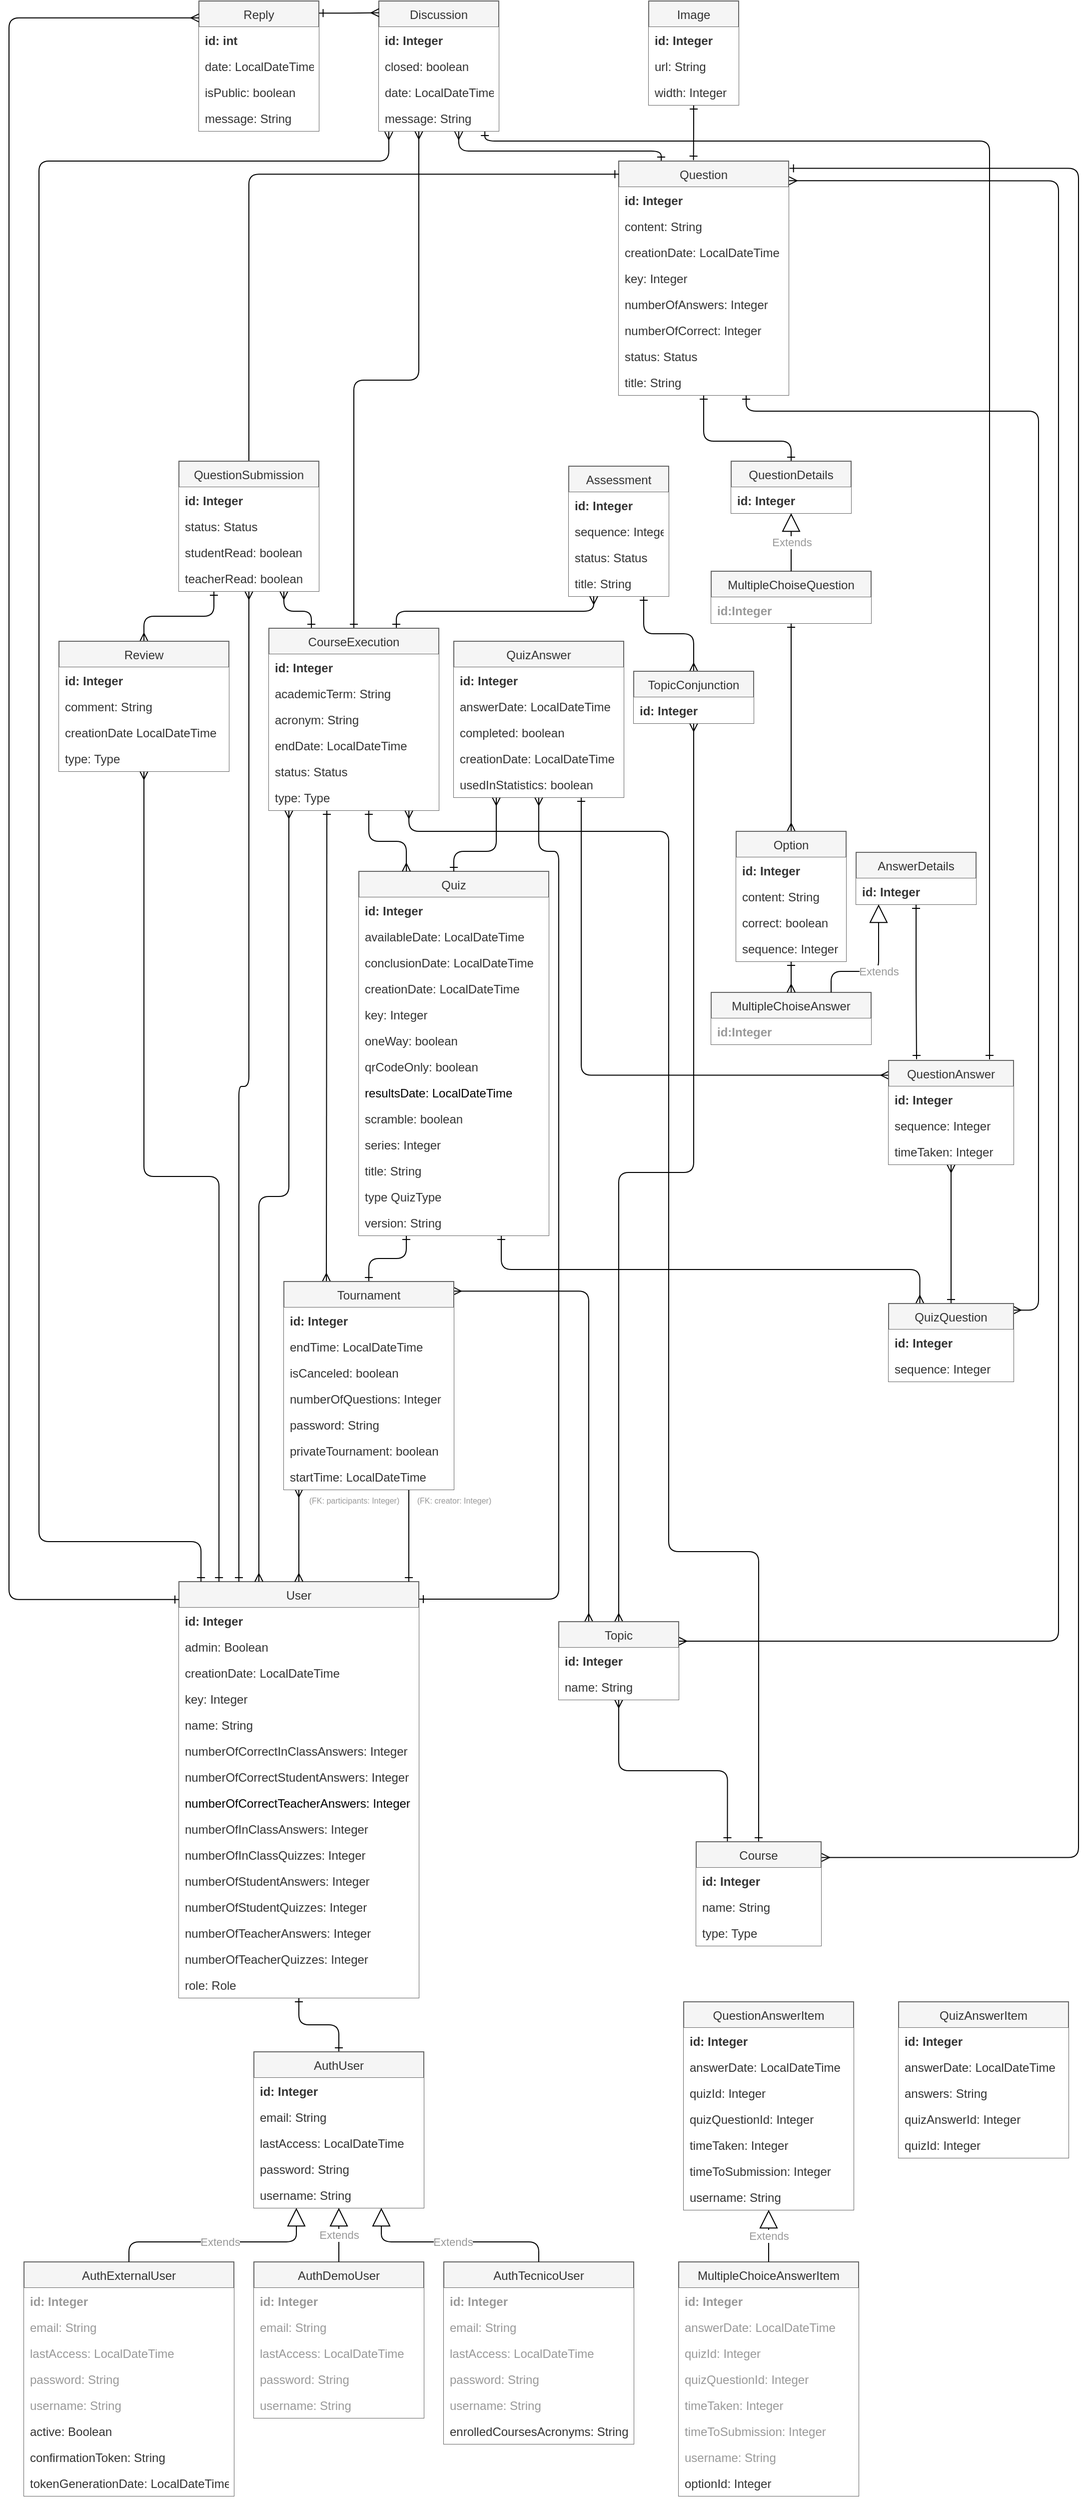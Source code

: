 <mxfile version="13.10.9" type="device"><diagram id="_au4Cqcjm6wz-jISRILN" name="Page-1"><mxGraphModel dx="3731" dy="2189" grid="1" gridSize="10" guides="1" tooltips="1" connect="1" arrows="1" fold="1" page="1" pageScale="1" pageWidth="850" pageHeight="1100" math="0" shadow="0"><root><mxCell id="0"/><mxCell id="1" parent="0"/><mxCell id="JVF_kJZBUdwNKxNjkBss-231" style="edgeStyle=orthogonalEdgeStyle;rounded=1;orthogonalLoop=1;jettySize=auto;html=1;exitX=0.5;exitY=1;exitDx=0;exitDy=0;entryX=0.5;entryY=0;entryDx=0;entryDy=0;startArrow=ERone;startFill=0;endArrow=ERone;endFill=0;fontColor=#999999;" edge="1" parent="1" source="JVF_kJZBUdwNKxNjkBss-6" target="JVF_kJZBUdwNKxNjkBss-138"><mxGeometry relative="1" as="geometry"/></mxCell><mxCell id="JVF_kJZBUdwNKxNjkBss-6" value="User" style="swimlane;fontStyle=0;childLayout=stackLayout;horizontal=1;startSize=26;fillColor=#f5f5f5;horizontalStack=0;resizeParent=1;resizeParentMax=0;resizeLast=0;collapsible=1;marginBottom=0;strokeColor=#666666;fontColor=#333333;" vertex="1" parent="1"><mxGeometry x="-850" y="500" width="240" height="416" as="geometry"/></mxCell><mxCell id="JVF_kJZBUdwNKxNjkBss-7" value="id: Integer" style="text;align=left;verticalAlign=top;spacingLeft=4;spacingRight=4;overflow=hidden;rotatable=0;points=[[0,0.5],[1,0.5]];portConstraint=eastwest;fontStyle=1;fontColor=#333333;fillColor=#ffffff;" vertex="1" parent="JVF_kJZBUdwNKxNjkBss-6"><mxGeometry y="26" width="240" height="26" as="geometry"/></mxCell><mxCell id="JVF_kJZBUdwNKxNjkBss-8" value="admin: Boolean" style="text;align=left;verticalAlign=top;spacingLeft=4;spacingRight=4;overflow=hidden;rotatable=0;points=[[0,0.5],[1,0.5]];portConstraint=eastwest;fontColor=#333333;fillColor=#ffffff;" vertex="1" parent="JVF_kJZBUdwNKxNjkBss-6"><mxGeometry y="52" width="240" height="26" as="geometry"/></mxCell><mxCell id="JVF_kJZBUdwNKxNjkBss-11" value="creationDate: LocalDateTime" style="text;align=left;verticalAlign=top;spacingLeft=4;spacingRight=4;overflow=hidden;rotatable=0;points=[[0,0.5],[1,0.5]];portConstraint=eastwest;fontColor=#333333;fillColor=#ffffff;" vertex="1" parent="JVF_kJZBUdwNKxNjkBss-6"><mxGeometry y="78" width="240" height="26" as="geometry"/></mxCell><mxCell id="JVF_kJZBUdwNKxNjkBss-12" value="key: Integer" style="text;align=left;verticalAlign=top;spacingLeft=4;spacingRight=4;overflow=hidden;rotatable=0;points=[[0,0.5],[1,0.5]];portConstraint=eastwest;fontColor=#333333;fillColor=#ffffff;" vertex="1" parent="JVF_kJZBUdwNKxNjkBss-6"><mxGeometry y="104" width="240" height="26" as="geometry"/></mxCell><mxCell id="JVF_kJZBUdwNKxNjkBss-13" value="name: String" style="text;align=left;verticalAlign=top;spacingLeft=4;spacingRight=4;overflow=hidden;rotatable=0;points=[[0,0.5],[1,0.5]];portConstraint=eastwest;fontColor=#333333;fillColor=#ffffff;" vertex="1" parent="JVF_kJZBUdwNKxNjkBss-6"><mxGeometry y="130" width="240" height="26" as="geometry"/></mxCell><mxCell id="JVF_kJZBUdwNKxNjkBss-17" value="numberOfCorrectInClassAnswers: Integer&#10;" style="text;align=left;verticalAlign=top;spacingLeft=4;spacingRight=4;overflow=hidden;rotatable=0;points=[[0,0.5],[1,0.5]];portConstraint=eastwest;fontColor=#333333;fillColor=#ffffff;" vertex="1" parent="JVF_kJZBUdwNKxNjkBss-6"><mxGeometry y="156" width="240" height="26" as="geometry"/></mxCell><mxCell id="JVF_kJZBUdwNKxNjkBss-16" value="numberOfCorrectStudentAnswers: Integer" style="text;align=left;verticalAlign=top;spacingLeft=4;spacingRight=4;overflow=hidden;rotatable=0;points=[[0,0.5],[1,0.5]];portConstraint=eastwest;fontColor=#333333;fillColor=#ffffff;" vertex="1" parent="JVF_kJZBUdwNKxNjkBss-6"><mxGeometry y="182" width="240" height="26" as="geometry"/></mxCell><mxCell id="JVF_kJZBUdwNKxNjkBss-15" value="numberOfCorrectTeacherAnswers: Integer" style="text;align=left;verticalAlign=top;spacingLeft=4;spacingRight=4;overflow=hidden;rotatable=0;points=[[0,0.5],[1,0.5]];portConstraint=eastwest;fillColor=#ffffff;" vertex="1" parent="JVF_kJZBUdwNKxNjkBss-6"><mxGeometry y="208" width="240" height="26" as="geometry"/></mxCell><mxCell id="JVF_kJZBUdwNKxNjkBss-14" value="numberOfInClassAnswers: Integer" style="text;align=left;verticalAlign=top;spacingLeft=4;spacingRight=4;overflow=hidden;rotatable=0;points=[[0,0.5],[1,0.5]];portConstraint=eastwest;fontColor=#333333;fillColor=#ffffff;" vertex="1" parent="JVF_kJZBUdwNKxNjkBss-6"><mxGeometry y="234" width="240" height="26" as="geometry"/></mxCell><mxCell id="JVF_kJZBUdwNKxNjkBss-9" value="numberOfInClassQuizzes: Integer" style="text;align=left;verticalAlign=top;spacingLeft=4;spacingRight=4;overflow=hidden;rotatable=0;points=[[0,0.5],[1,0.5]];portConstraint=eastwest;fontColor=#333333;fillColor=#ffffff;" vertex="1" parent="JVF_kJZBUdwNKxNjkBss-6"><mxGeometry y="260" width="240" height="26" as="geometry"/></mxCell><mxCell id="JVF_kJZBUdwNKxNjkBss-22" value="numberOfStudentAnswers: Integer" style="text;align=left;verticalAlign=top;spacingLeft=4;spacingRight=4;overflow=hidden;rotatable=0;points=[[0,0.5],[1,0.5]];portConstraint=eastwest;fontColor=#333333;fillColor=#ffffff;" vertex="1" parent="JVF_kJZBUdwNKxNjkBss-6"><mxGeometry y="286" width="240" height="26" as="geometry"/></mxCell><mxCell id="JVF_kJZBUdwNKxNjkBss-23" value="numberOfStudentQuizzes: Integer" style="text;align=left;verticalAlign=top;spacingLeft=4;spacingRight=4;overflow=hidden;rotatable=0;points=[[0,0.5],[1,0.5]];portConstraint=eastwest;fontColor=#333333;fillColor=#ffffff;" vertex="1" parent="JVF_kJZBUdwNKxNjkBss-6"><mxGeometry y="312" width="240" height="26" as="geometry"/></mxCell><mxCell id="JVF_kJZBUdwNKxNjkBss-24" value="numberOfTeacherAnswers: Integer" style="text;align=left;verticalAlign=top;spacingLeft=4;spacingRight=4;overflow=hidden;rotatable=0;points=[[0,0.5],[1,0.5]];portConstraint=eastwest;fontColor=#333333;fillColor=#ffffff;" vertex="1" parent="JVF_kJZBUdwNKxNjkBss-6"><mxGeometry y="338" width="240" height="26" as="geometry"/></mxCell><mxCell id="JVF_kJZBUdwNKxNjkBss-25" value="numberOfTeacherQuizzes: Integer" style="text;align=left;verticalAlign=top;spacingLeft=4;spacingRight=4;overflow=hidden;rotatable=0;points=[[0,0.5],[1,0.5]];portConstraint=eastwest;fontColor=#333333;fillColor=#ffffff;" vertex="1" parent="JVF_kJZBUdwNKxNjkBss-6"><mxGeometry y="364" width="240" height="26" as="geometry"/></mxCell><mxCell id="JVF_kJZBUdwNKxNjkBss-10" value="role: Role" style="text;align=left;verticalAlign=top;spacingLeft=4;spacingRight=4;overflow=hidden;rotatable=0;points=[[0,0.5],[1,0.5]];portConstraint=eastwest;fontColor=#333333;fillColor=#ffffff;" vertex="1" parent="JVF_kJZBUdwNKxNjkBss-6"><mxGeometry y="390" width="240" height="26" as="geometry"/></mxCell><mxCell id="JVF_kJZBUdwNKxNjkBss-220" style="edgeStyle=orthogonalEdgeStyle;rounded=1;orthogonalLoop=1;jettySize=auto;html=1;exitX=0.25;exitY=1;exitDx=0;exitDy=0;startArrow=ERone;startFill=0;endArrow=ERone;endFill=0;fontColor=#999999;" edge="1" parent="1" source="JVF_kJZBUdwNKxNjkBss-26" target="JVF_kJZBUdwNKxNjkBss-114"><mxGeometry relative="1" as="geometry"/></mxCell><mxCell id="JVF_kJZBUdwNKxNjkBss-221" style="edgeStyle=orthogonalEdgeStyle;rounded=1;orthogonalLoop=1;jettySize=auto;html=1;exitX=0.75;exitY=1;exitDx=0;exitDy=0;entryX=0.25;entryY=0;entryDx=0;entryDy=0;startArrow=ERone;startFill=0;endArrow=ERmany;endFill=0;fontColor=#999999;" edge="1" parent="1" source="JVF_kJZBUdwNKxNjkBss-26" target="JVF_kJZBUdwNKxNjkBss-130"><mxGeometry relative="1" as="geometry"/></mxCell><mxCell id="JVF_kJZBUdwNKxNjkBss-26" value="Quiz" style="swimlane;fontStyle=0;childLayout=stackLayout;horizontal=1;startSize=26;fillColor=#f5f5f5;horizontalStack=0;resizeParent=1;resizeParentMax=0;resizeLast=0;collapsible=1;marginBottom=0;strokeColor=#666666;fontColor=#333333;" vertex="1" parent="1"><mxGeometry x="-670" y="-210" width="190" height="364" as="geometry"/></mxCell><mxCell id="JVF_kJZBUdwNKxNjkBss-27" value="id: Integer" style="text;align=left;verticalAlign=top;spacingLeft=4;spacingRight=4;overflow=hidden;rotatable=0;points=[[0,0.5],[1,0.5]];portConstraint=eastwest;fontStyle=1;fontColor=#333333;fillColor=#ffffff;" vertex="1" parent="JVF_kJZBUdwNKxNjkBss-26"><mxGeometry y="26" width="190" height="26" as="geometry"/></mxCell><mxCell id="JVF_kJZBUdwNKxNjkBss-28" value="availableDate: LocalDateTime" style="text;align=left;verticalAlign=top;spacingLeft=4;spacingRight=4;overflow=hidden;rotatable=0;points=[[0,0.5],[1,0.5]];portConstraint=eastwest;fontColor=#333333;fillColor=#ffffff;" vertex="1" parent="JVF_kJZBUdwNKxNjkBss-26"><mxGeometry y="52" width="190" height="26" as="geometry"/></mxCell><mxCell id="JVF_kJZBUdwNKxNjkBss-29" value="conclusionDate: LocalDateTime" style="text;align=left;verticalAlign=top;spacingLeft=4;spacingRight=4;overflow=hidden;rotatable=0;points=[[0,0.5],[1,0.5]];portConstraint=eastwest;fontColor=#333333;fillColor=#ffffff;" vertex="1" parent="JVF_kJZBUdwNKxNjkBss-26"><mxGeometry y="78" width="190" height="26" as="geometry"/></mxCell><mxCell id="JVF_kJZBUdwNKxNjkBss-31" value="creationDate: LocalDateTime" style="text;align=left;verticalAlign=top;spacingLeft=4;spacingRight=4;overflow=hidden;rotatable=0;points=[[0,0.5],[1,0.5]];portConstraint=eastwest;fontColor=#333333;fillColor=#ffffff;" vertex="1" parent="JVF_kJZBUdwNKxNjkBss-26"><mxGeometry y="104" width="190" height="26" as="geometry"/></mxCell><mxCell id="JVF_kJZBUdwNKxNjkBss-30" value="key: Integer" style="text;align=left;verticalAlign=top;spacingLeft=4;spacingRight=4;overflow=hidden;rotatable=0;points=[[0,0.5],[1,0.5]];portConstraint=eastwest;fontColor=#333333;fillColor=#ffffff;" vertex="1" parent="JVF_kJZBUdwNKxNjkBss-26"><mxGeometry y="130" width="190" height="26" as="geometry"/></mxCell><mxCell id="JVF_kJZBUdwNKxNjkBss-32" value="oneWay: boolean" style="text;align=left;verticalAlign=top;spacingLeft=4;spacingRight=4;overflow=hidden;rotatable=0;points=[[0,0.5],[1,0.5]];portConstraint=eastwest;fontColor=#333333;fillColor=#ffffff;" vertex="1" parent="JVF_kJZBUdwNKxNjkBss-26"><mxGeometry y="156" width="190" height="26" as="geometry"/></mxCell><mxCell id="JVF_kJZBUdwNKxNjkBss-33" value="qrCodeOnly: boolean" style="text;align=left;verticalAlign=top;spacingLeft=4;spacingRight=4;overflow=hidden;rotatable=0;points=[[0,0.5],[1,0.5]];portConstraint=eastwest;fontColor=#333333;fillColor=#ffffff;" vertex="1" parent="JVF_kJZBUdwNKxNjkBss-26"><mxGeometry y="182" width="190" height="26" as="geometry"/></mxCell><mxCell id="JVF_kJZBUdwNKxNjkBss-34" value="resultsDate: LocalDateTime" style="text;align=left;verticalAlign=top;spacingLeft=4;spacingRight=4;overflow=hidden;rotatable=0;points=[[0,0.5],[1,0.5]];portConstraint=eastwest;fillColor=#ffffff;" vertex="1" parent="JVF_kJZBUdwNKxNjkBss-26"><mxGeometry y="208" width="190" height="26" as="geometry"/></mxCell><mxCell id="JVF_kJZBUdwNKxNjkBss-35" value="scramble: boolean&#10;" style="text;align=left;verticalAlign=top;spacingLeft=4;spacingRight=4;overflow=hidden;rotatable=0;points=[[0,0.5],[1,0.5]];portConstraint=eastwest;fontColor=#333333;fillColor=#ffffff;" vertex="1" parent="JVF_kJZBUdwNKxNjkBss-26"><mxGeometry y="234" width="190" height="26" as="geometry"/></mxCell><mxCell id="JVF_kJZBUdwNKxNjkBss-36" value="series: Integer" style="text;align=left;verticalAlign=top;spacingLeft=4;spacingRight=4;overflow=hidden;rotatable=0;points=[[0,0.5],[1,0.5]];portConstraint=eastwest;fontColor=#333333;fillColor=#ffffff;" vertex="1" parent="JVF_kJZBUdwNKxNjkBss-26"><mxGeometry y="260" width="190" height="26" as="geometry"/></mxCell><mxCell id="JVF_kJZBUdwNKxNjkBss-37" value="title: String" style="text;align=left;verticalAlign=top;spacingLeft=4;spacingRight=4;overflow=hidden;rotatable=0;points=[[0,0.5],[1,0.5]];portConstraint=eastwest;fontColor=#333333;fillColor=#ffffff;" vertex="1" parent="JVF_kJZBUdwNKxNjkBss-26"><mxGeometry y="286" width="190" height="26" as="geometry"/></mxCell><mxCell id="JVF_kJZBUdwNKxNjkBss-38" value="type QuizType" style="text;align=left;verticalAlign=top;spacingLeft=4;spacingRight=4;overflow=hidden;rotatable=0;points=[[0,0.5],[1,0.5]];portConstraint=eastwest;fontColor=#333333;fillColor=#ffffff;" vertex="1" parent="JVF_kJZBUdwNKxNjkBss-26"><mxGeometry y="312" width="190" height="26" as="geometry"/></mxCell><mxCell id="JVF_kJZBUdwNKxNjkBss-39" value="version: String" style="text;align=left;verticalAlign=top;spacingLeft=4;spacingRight=4;overflow=hidden;rotatable=0;points=[[0,0.5],[1,0.5]];portConstraint=eastwest;fontColor=#333333;fillColor=#ffffff;" vertex="1" parent="JVF_kJZBUdwNKxNjkBss-26"><mxGeometry y="338" width="190" height="26" as="geometry"/></mxCell><mxCell id="JVF_kJZBUdwNKxNjkBss-42" value="Reply" style="swimlane;fontStyle=0;childLayout=stackLayout;horizontal=1;startSize=26;fillColor=#f5f5f5;horizontalStack=0;resizeParent=1;resizeParentMax=0;resizeLast=0;collapsible=1;marginBottom=0;strokeColor=#666666;fontColor=#333333;" vertex="1" parent="1"><mxGeometry x="-830" y="-1080" width="120" height="130" as="geometry"/></mxCell><mxCell id="JVF_kJZBUdwNKxNjkBss-43" value="id: int" style="text;align=left;verticalAlign=top;spacingLeft=4;spacingRight=4;overflow=hidden;rotatable=0;points=[[0,0.5],[1,0.5]];portConstraint=eastwest;fontStyle=1;fontColor=#333333;fillColor=#ffffff;" vertex="1" parent="JVF_kJZBUdwNKxNjkBss-42"><mxGeometry y="26" width="120" height="26" as="geometry"/></mxCell><mxCell id="JVF_kJZBUdwNKxNjkBss-44" value="date: LocalDateTime" style="text;align=left;verticalAlign=top;spacingLeft=4;spacingRight=4;overflow=hidden;rotatable=0;points=[[0,0.5],[1,0.5]];portConstraint=eastwest;fontColor=#333333;fillColor=#ffffff;" vertex="1" parent="JVF_kJZBUdwNKxNjkBss-42"><mxGeometry y="52" width="120" height="26" as="geometry"/></mxCell><mxCell id="JVF_kJZBUdwNKxNjkBss-45" value="isPublic: boolean" style="text;align=left;verticalAlign=top;spacingLeft=4;spacingRight=4;overflow=hidden;rotatable=0;points=[[0,0.5],[1,0.5]];portConstraint=eastwest;fontColor=#333333;fillColor=#ffffff;" vertex="1" parent="JVF_kJZBUdwNKxNjkBss-42"><mxGeometry y="78" width="120" height="26" as="geometry"/></mxCell><mxCell id="JVF_kJZBUdwNKxNjkBss-46" value="message: String" style="text;align=left;verticalAlign=top;spacingLeft=4;spacingRight=4;overflow=hidden;rotatable=0;points=[[0,0.5],[1,0.5]];portConstraint=eastwest;fontColor=#333333;fillColor=#ffffff;" vertex="1" parent="JVF_kJZBUdwNKxNjkBss-42"><mxGeometry y="104" width="120" height="26" as="geometry"/></mxCell><mxCell id="JVF_kJZBUdwNKxNjkBss-184" style="edgeStyle=orthogonalEdgeStyle;rounded=1;orthogonalLoop=1;jettySize=auto;html=1;startArrow=ERmany;startFill=0;endArrow=ERone;endFill=0;fontColor=#999999;entryX=0.092;entryY=0;entryDx=0;entryDy=0;entryPerimeter=0;exitX=0.083;exitY=1.026;exitDx=0;exitDy=0;exitPerimeter=0;" edge="1" parent="1" source="JVF_kJZBUdwNKxNjkBss-60" target="JVF_kJZBUdwNKxNjkBss-6"><mxGeometry relative="1" as="geometry"><mxPoint x="-620" y="-950" as="sourcePoint"/><mxPoint x="-828" y="497" as="targetPoint"/><Array as="points"><mxPoint x="-640" y="-920"/><mxPoint x="-990" y="-920"/><mxPoint x="-990" y="460"/><mxPoint x="-828" y="460"/></Array></mxGeometry></mxCell><mxCell id="JVF_kJZBUdwNKxNjkBss-185" style="edgeStyle=orthogonalEdgeStyle;rounded=1;orthogonalLoop=1;jettySize=auto;html=1;startArrow=ERmany;startFill=0;endArrow=ERone;endFill=0;fontColor=#999999;" edge="1" parent="1" target="JVF_kJZBUdwNKxNjkBss-95"><mxGeometry relative="1" as="geometry"><mxPoint x="-610" y="-950" as="sourcePoint"/><Array as="points"><mxPoint x="-610" y="-950"/><mxPoint x="-610" y="-701"/><mxPoint x="-675" y="-701"/></Array></mxGeometry></mxCell><mxCell id="JVF_kJZBUdwNKxNjkBss-190" style="edgeStyle=orthogonalEdgeStyle;rounded=1;orthogonalLoop=1;jettySize=auto;html=1;exitX=0.666;exitY=1.017;exitDx=0;exitDy=0;entryX=0.25;entryY=0;entryDx=0;entryDy=0;startArrow=ERmany;startFill=0;endArrow=ERone;endFill=0;fontColor=#999999;exitPerimeter=0;" edge="1" parent="1" source="JVF_kJZBUdwNKxNjkBss-60" target="JVF_kJZBUdwNKxNjkBss-66"><mxGeometry relative="1" as="geometry"><Array as="points"><mxPoint x="-570" y="-930"/><mxPoint x="-367" y="-930"/></Array></mxGeometry></mxCell><mxCell id="JVF_kJZBUdwNKxNjkBss-192" style="edgeStyle=orthogonalEdgeStyle;rounded=1;orthogonalLoop=1;jettySize=auto;html=1;exitX=0.884;exitY=1.019;exitDx=0;exitDy=0;startArrow=ERone;startFill=0;endArrow=ERone;endFill=0;fontColor=#999999;entryX=0.808;entryY=-0.01;entryDx=0;entryDy=0;entryPerimeter=0;exitPerimeter=0;" edge="1" parent="1" source="JVF_kJZBUdwNKxNjkBss-60" target="JVF_kJZBUdwNKxNjkBss-123"><mxGeometry relative="1" as="geometry"><mxPoint x="-80.323" y="-870" as="targetPoint"/><Array as="points"><mxPoint x="-544" y="-940"/><mxPoint x="-39" y="-940"/></Array></mxGeometry></mxCell><mxCell id="JVF_kJZBUdwNKxNjkBss-56" value="Discussion" style="swimlane;fontStyle=0;childLayout=stackLayout;horizontal=1;startSize=26;fillColor=#f5f5f5;horizontalStack=0;resizeParent=1;resizeParentMax=0;resizeLast=0;collapsible=1;marginBottom=0;strokeColor=#666666;fontColor=#333333;" vertex="1" parent="1"><mxGeometry x="-650" y="-1080" width="120" height="130" as="geometry"/></mxCell><mxCell id="JVF_kJZBUdwNKxNjkBss-57" value="id: Integer" style="text;align=left;verticalAlign=top;spacingLeft=4;spacingRight=4;overflow=hidden;rotatable=0;points=[[0,0.5],[1,0.5]];portConstraint=eastwest;fontStyle=1;fontColor=#333333;fillColor=#ffffff;" vertex="1" parent="JVF_kJZBUdwNKxNjkBss-56"><mxGeometry y="26" width="120" height="26" as="geometry"/></mxCell><mxCell id="JVF_kJZBUdwNKxNjkBss-58" value="closed: boolean" style="text;align=left;verticalAlign=top;spacingLeft=4;spacingRight=4;overflow=hidden;rotatable=0;points=[[0,0.5],[1,0.5]];portConstraint=eastwest;fontColor=#333333;fillColor=#ffffff;" vertex="1" parent="JVF_kJZBUdwNKxNjkBss-56"><mxGeometry y="52" width="120" height="26" as="geometry"/></mxCell><mxCell id="JVF_kJZBUdwNKxNjkBss-59" value="date: LocalDateTime" style="text;align=left;verticalAlign=top;spacingLeft=4;spacingRight=4;overflow=hidden;rotatable=0;points=[[0,0.5],[1,0.5]];portConstraint=eastwest;fontColor=#333333;fillColor=#ffffff;" vertex="1" parent="JVF_kJZBUdwNKxNjkBss-56"><mxGeometry y="78" width="120" height="26" as="geometry"/></mxCell><mxCell id="JVF_kJZBUdwNKxNjkBss-60" value="message: String" style="text;align=left;verticalAlign=top;spacingLeft=4;spacingRight=4;overflow=hidden;rotatable=0;points=[[0,0.5],[1,0.5]];portConstraint=eastwest;fontColor=#333333;fillColor=#ffffff;" vertex="1" parent="JVF_kJZBUdwNKxNjkBss-56"><mxGeometry y="104" width="120" height="26" as="geometry"/></mxCell><mxCell id="JVF_kJZBUdwNKxNjkBss-182" style="edgeStyle=orthogonalEdgeStyle;rounded=1;orthogonalLoop=1;jettySize=auto;html=1;exitX=0.5;exitY=1;exitDx=0;exitDy=0;entryX=0.44;entryY=-0.004;entryDx=0;entryDy=0;entryPerimeter=0;startArrow=ERone;startFill=0;endArrow=ERone;endFill=0;fontColor=#999999;" edge="1" parent="1" source="JVF_kJZBUdwNKxNjkBss-61" target="JVF_kJZBUdwNKxNjkBss-66"><mxGeometry relative="1" as="geometry"/></mxCell><mxCell id="JVF_kJZBUdwNKxNjkBss-61" value="Image" style="swimlane;fontStyle=0;childLayout=stackLayout;horizontal=1;startSize=26;fillColor=#f5f5f5;horizontalStack=0;resizeParent=1;resizeParentMax=0;resizeLast=0;collapsible=1;marginBottom=0;strokeColor=#666666;fontColor=#333333;" vertex="1" parent="1"><mxGeometry x="-380" y="-1080" width="90" height="104" as="geometry"/></mxCell><mxCell id="JVF_kJZBUdwNKxNjkBss-62" value="id: Integer" style="text;align=left;verticalAlign=top;spacingLeft=4;spacingRight=4;overflow=hidden;rotatable=0;points=[[0,0.5],[1,0.5]];portConstraint=eastwest;fontStyle=1;fontColor=#333333;fillColor=#ffffff;" vertex="1" parent="JVF_kJZBUdwNKxNjkBss-61"><mxGeometry y="26" width="90" height="26" as="geometry"/></mxCell><mxCell id="JVF_kJZBUdwNKxNjkBss-63" value="url: String" style="text;align=left;verticalAlign=top;spacingLeft=4;spacingRight=4;overflow=hidden;rotatable=0;points=[[0,0.5],[1,0.5]];portConstraint=eastwest;fontColor=#333333;fillColor=#ffffff;" vertex="1" parent="JVF_kJZBUdwNKxNjkBss-61"><mxGeometry y="52" width="90" height="26" as="geometry"/></mxCell><mxCell id="JVF_kJZBUdwNKxNjkBss-64" value="width: Integer" style="text;align=left;verticalAlign=top;spacingLeft=4;spacingRight=4;overflow=hidden;rotatable=0;points=[[0,0.5],[1,0.5]];portConstraint=eastwest;fontColor=#333333;fillColor=#ffffff;" vertex="1" parent="JVF_kJZBUdwNKxNjkBss-61"><mxGeometry y="78" width="90" height="26" as="geometry"/></mxCell><mxCell id="JVF_kJZBUdwNKxNjkBss-197" style="edgeStyle=orthogonalEdgeStyle;rounded=1;orthogonalLoop=1;jettySize=auto;html=1;exitX=1.002;exitY=0.084;exitDx=0;exitDy=0;entryX=1;entryY=0.25;entryDx=0;entryDy=0;startArrow=ERmany;startFill=0;endArrow=ERmany;endFill=0;fontColor=#999999;exitPerimeter=0;" edge="1" parent="1" source="JVF_kJZBUdwNKxNjkBss-66" target="JVF_kJZBUdwNKxNjkBss-127"><mxGeometry relative="1" as="geometry"><Array as="points"><mxPoint x="30" y="-900"/><mxPoint x="30" y="560"/></Array></mxGeometry></mxCell><mxCell id="JVF_kJZBUdwNKxNjkBss-200" style="edgeStyle=orthogonalEdgeStyle;rounded=1;orthogonalLoop=1;jettySize=auto;html=1;exitX=1.005;exitY=0.031;exitDx=0;exitDy=0;entryX=1.003;entryY=0.151;entryDx=0;entryDy=0;startArrow=ERone;startFill=0;endArrow=ERmany;endFill=0;fontColor=#999999;entryPerimeter=0;exitPerimeter=0;" edge="1" parent="1" source="JVF_kJZBUdwNKxNjkBss-66" target="JVF_kJZBUdwNKxNjkBss-134"><mxGeometry relative="1" as="geometry"><Array as="points"><mxPoint x="50" y="-913"/><mxPoint x="50" y="776"/></Array></mxGeometry></mxCell><mxCell id="JVF_kJZBUdwNKxNjkBss-201" style="edgeStyle=orthogonalEdgeStyle;rounded=1;orthogonalLoop=1;jettySize=auto;html=1;exitX=0.5;exitY=1;exitDx=0;exitDy=0;entryX=0.5;entryY=0;entryDx=0;entryDy=0;startArrow=ERone;startFill=0;endArrow=ERone;endFill=0;fontColor=#999999;" edge="1" parent="1" source="JVF_kJZBUdwNKxNjkBss-66" target="JVF_kJZBUdwNKxNjkBss-85"><mxGeometry relative="1" as="geometry"><Array as="points"><mxPoint x="-325" y="-640"/><mxPoint x="-237" y="-640"/></Array></mxGeometry></mxCell><mxCell id="JVF_kJZBUdwNKxNjkBss-202" style="edgeStyle=orthogonalEdgeStyle;rounded=1;orthogonalLoop=1;jettySize=auto;html=1;exitX=0.75;exitY=1;exitDx=0;exitDy=0;startArrow=ERone;startFill=0;endArrow=ERmany;endFill=0;fontColor=#999999;entryX=0.995;entryY=0.085;entryDx=0;entryDy=0;entryPerimeter=0;" edge="1" parent="1" source="JVF_kJZBUdwNKxNjkBss-66" target="JVF_kJZBUdwNKxNjkBss-130"><mxGeometry relative="1" as="geometry"><mxPoint x="-140" y="-610" as="targetPoint"/><Array as="points"><mxPoint x="-282" y="-670"/><mxPoint x="10" y="-670"/><mxPoint x="10" y="229"/></Array></mxGeometry></mxCell><mxCell id="JVF_kJZBUdwNKxNjkBss-66" value="Question" style="swimlane;fontStyle=0;childLayout=stackLayout;horizontal=1;startSize=26;fillColor=#f5f5f5;horizontalStack=0;resizeParent=1;resizeParentMax=0;resizeLast=0;collapsible=1;marginBottom=0;strokeColor=#666666;fontColor=#333333;" vertex="1" parent="1"><mxGeometry x="-410" y="-920" width="170" height="234" as="geometry"/></mxCell><mxCell id="JVF_kJZBUdwNKxNjkBss-67" value="id: Integer" style="text;align=left;verticalAlign=top;spacingLeft=4;spacingRight=4;overflow=hidden;rotatable=0;points=[[0,0.5],[1,0.5]];portConstraint=eastwest;fontStyle=1;fontColor=#333333;fillColor=#ffffff;" vertex="1" parent="JVF_kJZBUdwNKxNjkBss-66"><mxGeometry y="26" width="170" height="26" as="geometry"/></mxCell><mxCell id="JVF_kJZBUdwNKxNjkBss-68" value="content: String" style="text;align=left;verticalAlign=top;spacingLeft=4;spacingRight=4;overflow=hidden;rotatable=0;points=[[0,0.5],[1,0.5]];portConstraint=eastwest;fontColor=#333333;fillColor=#ffffff;" vertex="1" parent="JVF_kJZBUdwNKxNjkBss-66"><mxGeometry y="52" width="170" height="26" as="geometry"/></mxCell><mxCell id="JVF_kJZBUdwNKxNjkBss-69" value="creationDate: LocalDateTime" style="text;align=left;verticalAlign=top;spacingLeft=4;spacingRight=4;overflow=hidden;rotatable=0;points=[[0,0.5],[1,0.5]];portConstraint=eastwest;fontColor=#333333;fillColor=#ffffff;" vertex="1" parent="JVF_kJZBUdwNKxNjkBss-66"><mxGeometry y="78" width="170" height="26" as="geometry"/></mxCell><mxCell id="JVF_kJZBUdwNKxNjkBss-70" value="key: Integer" style="text;align=left;verticalAlign=top;spacingLeft=4;spacingRight=4;overflow=hidden;rotatable=0;points=[[0,0.5],[1,0.5]];portConstraint=eastwest;fontColor=#333333;fillColor=#ffffff;" vertex="1" parent="JVF_kJZBUdwNKxNjkBss-66"><mxGeometry y="104" width="170" height="26" as="geometry"/></mxCell><mxCell id="JVF_kJZBUdwNKxNjkBss-74" value="numberOfAnswers: Integer" style="text;align=left;verticalAlign=top;spacingLeft=4;spacingRight=4;overflow=hidden;rotatable=0;points=[[0,0.5],[1,0.5]];portConstraint=eastwest;fontColor=#333333;fillColor=#ffffff;" vertex="1" parent="JVF_kJZBUdwNKxNjkBss-66"><mxGeometry y="130" width="170" height="26" as="geometry"/></mxCell><mxCell id="JVF_kJZBUdwNKxNjkBss-73" value="numberOfCorrect: Integer" style="text;align=left;verticalAlign=top;spacingLeft=4;spacingRight=4;overflow=hidden;rotatable=0;points=[[0,0.5],[1,0.5]];portConstraint=eastwest;fontColor=#333333;fillColor=#ffffff;" vertex="1" parent="JVF_kJZBUdwNKxNjkBss-66"><mxGeometry y="156" width="170" height="26" as="geometry"/></mxCell><mxCell id="JVF_kJZBUdwNKxNjkBss-72" value="status: Status" style="text;align=left;verticalAlign=top;spacingLeft=4;spacingRight=4;overflow=hidden;rotatable=0;points=[[0,0.5],[1,0.5]];portConstraint=eastwest;fontColor=#333333;fillColor=#ffffff;" vertex="1" parent="JVF_kJZBUdwNKxNjkBss-66"><mxGeometry y="182" width="170" height="26" as="geometry"/></mxCell><mxCell id="JVF_kJZBUdwNKxNjkBss-71" value="title: String" style="text;align=left;verticalAlign=top;spacingLeft=4;spacingRight=4;overflow=hidden;rotatable=0;points=[[0,0.5],[1,0.5]];portConstraint=eastwest;fontColor=#333333;fillColor=#ffffff;" vertex="1" parent="JVF_kJZBUdwNKxNjkBss-66"><mxGeometry y="208" width="170" height="26" as="geometry"/></mxCell><mxCell id="JVF_kJZBUdwNKxNjkBss-186" style="edgeStyle=orthogonalEdgeStyle;rounded=1;orthogonalLoop=1;jettySize=auto;html=1;exitX=0.75;exitY=1;exitDx=0;exitDy=0;entryX=0.25;entryY=0;entryDx=0;entryDy=0;startArrow=ERmany;startFill=0;endArrow=ERone;endFill=0;fontColor=#999999;" edge="1" parent="1" source="JVF_kJZBUdwNKxNjkBss-75" target="JVF_kJZBUdwNKxNjkBss-95"><mxGeometry relative="1" as="geometry"/></mxCell><mxCell id="JVF_kJZBUdwNKxNjkBss-187" style="edgeStyle=orthogonalEdgeStyle;rounded=1;orthogonalLoop=1;jettySize=auto;html=1;exitX=0.25;exitY=1;exitDx=0;exitDy=0;entryX=0.5;entryY=0;entryDx=0;entryDy=0;startArrow=ERone;startFill=0;endArrow=ERmany;endFill=0;fontColor=#999999;" edge="1" parent="1" source="JVF_kJZBUdwNKxNjkBss-75" target="JVF_kJZBUdwNKxNjkBss-90"><mxGeometry relative="1" as="geometry"/></mxCell><mxCell id="JVF_kJZBUdwNKxNjkBss-193" style="edgeStyle=orthogonalEdgeStyle;orthogonalLoop=1;jettySize=auto;html=1;exitX=0.5;exitY=0;exitDx=0;exitDy=0;entryX=0.001;entryY=0.056;entryDx=0;entryDy=0;entryPerimeter=0;startArrow=none;startFill=0;endArrow=ERone;endFill=0;fontColor=#999999;rounded=1;" edge="1" parent="1" source="JVF_kJZBUdwNKxNjkBss-75" target="JVF_kJZBUdwNKxNjkBss-66"><mxGeometry relative="1" as="geometry"/></mxCell><mxCell id="JVF_kJZBUdwNKxNjkBss-203" style="edgeStyle=orthogonalEdgeStyle;rounded=1;orthogonalLoop=1;jettySize=auto;html=1;exitX=0.5;exitY=1;exitDx=0;exitDy=0;entryX=0.25;entryY=0;entryDx=0;entryDy=0;startArrow=ERmany;startFill=0;endArrow=ERone;endFill=0;fontColor=#999999;" edge="1" parent="1" source="JVF_kJZBUdwNKxNjkBss-75" target="JVF_kJZBUdwNKxNjkBss-6"><mxGeometry relative="1" as="geometry"/></mxCell><mxCell id="JVF_kJZBUdwNKxNjkBss-75" value="QuestionSubmission" style="swimlane;fontStyle=0;childLayout=stackLayout;horizontal=1;startSize=26;fillColor=#f5f5f5;horizontalStack=0;resizeParent=1;resizeParentMax=0;resizeLast=0;collapsible=1;marginBottom=0;strokeColor=#666666;fontColor=#333333;" vertex="1" parent="1"><mxGeometry x="-850" y="-620" width="140" height="130" as="geometry"/></mxCell><mxCell id="JVF_kJZBUdwNKxNjkBss-76" value="id: Integer" style="text;align=left;verticalAlign=top;spacingLeft=4;spacingRight=4;overflow=hidden;rotatable=0;points=[[0,0.5],[1,0.5]];portConstraint=eastwest;fontStyle=1;fontColor=#333333;fillColor=#ffffff;" vertex="1" parent="JVF_kJZBUdwNKxNjkBss-75"><mxGeometry y="26" width="140" height="26" as="geometry"/></mxCell><mxCell id="JVF_kJZBUdwNKxNjkBss-77" value="status: Status" style="text;align=left;verticalAlign=top;spacingLeft=4;spacingRight=4;overflow=hidden;rotatable=0;points=[[0,0.5],[1,0.5]];portConstraint=eastwest;fontColor=#333333;fillColor=#ffffff;" vertex="1" parent="JVF_kJZBUdwNKxNjkBss-75"><mxGeometry y="52" width="140" height="26" as="geometry"/></mxCell><mxCell id="JVF_kJZBUdwNKxNjkBss-78" value="studentRead: boolean" style="text;align=left;verticalAlign=top;spacingLeft=4;spacingRight=4;overflow=hidden;rotatable=0;points=[[0,0.5],[1,0.5]];portConstraint=eastwest;fontColor=#333333;fillColor=#ffffff;" vertex="1" parent="JVF_kJZBUdwNKxNjkBss-75"><mxGeometry y="78" width="140" height="26" as="geometry"/></mxCell><mxCell id="JVF_kJZBUdwNKxNjkBss-79" value="teacherRead: boolean" style="text;align=left;verticalAlign=top;spacingLeft=4;spacingRight=4;overflow=hidden;rotatable=0;points=[[0,0.5],[1,0.5]];portConstraint=eastwest;fontColor=#333333;fillColor=#ffffff;" vertex="1" parent="JVF_kJZBUdwNKxNjkBss-75"><mxGeometry y="104" width="140" height="26" as="geometry"/></mxCell><mxCell id="JVF_kJZBUdwNKxNjkBss-205" style="edgeStyle=orthogonalEdgeStyle;rounded=1;orthogonalLoop=1;jettySize=auto;html=1;exitX=0.75;exitY=1;exitDx=0;exitDy=0;entryX=0.5;entryY=0;entryDx=0;entryDy=0;startArrow=ERone;startFill=0;endArrow=ERmany;endFill=0;fontColor=#999999;" edge="1" parent="1" source="JVF_kJZBUdwNKxNjkBss-80" target="JVF_kJZBUdwNKxNjkBss-110"><mxGeometry relative="1" as="geometry"/></mxCell><mxCell id="JVF_kJZBUdwNKxNjkBss-80" value="Assessment" style="swimlane;fontStyle=0;childLayout=stackLayout;horizontal=1;startSize=26;fillColor=#f5f5f5;horizontalStack=0;resizeParent=1;resizeParentMax=0;resizeLast=0;collapsible=1;marginBottom=0;strokeColor=#666666;fontColor=#333333;" vertex="1" parent="1"><mxGeometry x="-460" y="-615" width="100" height="130" as="geometry"/></mxCell><mxCell id="JVF_kJZBUdwNKxNjkBss-81" value="id: Integer" style="text;align=left;verticalAlign=top;spacingLeft=4;spacingRight=4;overflow=hidden;rotatable=0;points=[[0,0.5],[1,0.5]];portConstraint=eastwest;fontStyle=1;fontColor=#333333;fillColor=#ffffff;" vertex="1" parent="JVF_kJZBUdwNKxNjkBss-80"><mxGeometry y="26" width="100" height="26" as="geometry"/></mxCell><mxCell id="JVF_kJZBUdwNKxNjkBss-82" value="sequence: Integer" style="text;align=left;verticalAlign=top;spacingLeft=4;spacingRight=4;overflow=hidden;rotatable=0;points=[[0,0.5],[1,0.5]];portConstraint=eastwest;fontColor=#333333;fillColor=#ffffff;" vertex="1" parent="JVF_kJZBUdwNKxNjkBss-80"><mxGeometry y="52" width="100" height="26" as="geometry"/></mxCell><mxCell id="JVF_kJZBUdwNKxNjkBss-83" value="status: Status" style="text;align=left;verticalAlign=top;spacingLeft=4;spacingRight=4;overflow=hidden;rotatable=0;points=[[0,0.5],[1,0.5]];portConstraint=eastwest;fontColor=#333333;fillColor=#ffffff;" vertex="1" parent="JVF_kJZBUdwNKxNjkBss-80"><mxGeometry y="78" width="100" height="26" as="geometry"/></mxCell><mxCell id="JVF_kJZBUdwNKxNjkBss-84" value="title: String" style="text;align=left;verticalAlign=top;spacingLeft=4;spacingRight=4;overflow=hidden;rotatable=0;points=[[0,0.5],[1,0.5]];portConstraint=eastwest;fontColor=#333333;fillColor=#ffffff;" vertex="1" parent="JVF_kJZBUdwNKxNjkBss-80"><mxGeometry y="104" width="100" height="26" as="geometry"/></mxCell><mxCell id="JVF_kJZBUdwNKxNjkBss-85" value="QuestionDetails" style="swimlane;fontStyle=0;childLayout=stackLayout;horizontal=1;startSize=26;fillColor=#f5f5f5;horizontalStack=0;resizeParent=1;resizeParentMax=0;resizeLast=0;collapsible=1;marginBottom=0;strokeColor=#666666;fontColor=#333333;" vertex="1" parent="1"><mxGeometry x="-297.5" y="-620" width="120" height="52" as="geometry"/></mxCell><mxCell id="JVF_kJZBUdwNKxNjkBss-86" value="id: Integer" style="text;align=left;verticalAlign=top;spacingLeft=4;spacingRight=4;overflow=hidden;rotatable=0;points=[[0,0.5],[1,0.5]];portConstraint=eastwest;fontStyle=1;fontColor=#333333;fillColor=#ffffff;" vertex="1" parent="JVF_kJZBUdwNKxNjkBss-85"><mxGeometry y="26" width="120" height="26" as="geometry"/></mxCell><mxCell id="JVF_kJZBUdwNKxNjkBss-207" style="edgeStyle=orthogonalEdgeStyle;rounded=1;orthogonalLoop=1;jettySize=auto;html=1;exitX=0.5;exitY=1;exitDx=0;exitDy=0;entryX=0.167;entryY=0;entryDx=0;entryDy=0;entryPerimeter=0;startArrow=ERmany;startFill=0;endArrow=ERone;endFill=0;fontColor=#999999;" edge="1" parent="1" source="JVF_kJZBUdwNKxNjkBss-90" target="JVF_kJZBUdwNKxNjkBss-6"><mxGeometry relative="1" as="geometry"/></mxCell><mxCell id="JVF_kJZBUdwNKxNjkBss-90" value="Review" style="swimlane;fontStyle=0;childLayout=stackLayout;horizontal=1;startSize=26;fillColor=#f5f5f5;horizontalStack=0;resizeParent=1;resizeParentMax=0;resizeLast=0;collapsible=1;marginBottom=0;strokeColor=#666666;fontColor=#333333;" vertex="1" parent="1"><mxGeometry x="-970" y="-440" width="170" height="130" as="geometry"/></mxCell><mxCell id="JVF_kJZBUdwNKxNjkBss-91" value="id: Integer" style="text;align=left;verticalAlign=top;spacingLeft=4;spacingRight=4;overflow=hidden;rotatable=0;points=[[0,0.5],[1,0.5]];portConstraint=eastwest;fontStyle=1;fontColor=#333333;fillColor=#ffffff;" vertex="1" parent="JVF_kJZBUdwNKxNjkBss-90"><mxGeometry y="26" width="170" height="26" as="geometry"/></mxCell><mxCell id="JVF_kJZBUdwNKxNjkBss-92" value="comment: String" style="text;align=left;verticalAlign=top;spacingLeft=4;spacingRight=4;overflow=hidden;rotatable=0;points=[[0,0.5],[1,0.5]];portConstraint=eastwest;fontColor=#333333;fillColor=#ffffff;" vertex="1" parent="JVF_kJZBUdwNKxNjkBss-90"><mxGeometry y="52" width="170" height="26" as="geometry"/></mxCell><mxCell id="JVF_kJZBUdwNKxNjkBss-93" value="creationDate LocalDateTime" style="text;align=left;verticalAlign=top;spacingLeft=4;spacingRight=4;overflow=hidden;rotatable=0;points=[[0,0.5],[1,0.5]];portConstraint=eastwest;fontColor=#333333;fillColor=#ffffff;" vertex="1" parent="JVF_kJZBUdwNKxNjkBss-90"><mxGeometry y="78" width="170" height="26" as="geometry"/></mxCell><mxCell id="JVF_kJZBUdwNKxNjkBss-94" value="type: Type" style="text;align=left;verticalAlign=top;spacingLeft=4;spacingRight=4;overflow=hidden;rotatable=0;points=[[0,0.5],[1,0.5]];portConstraint=eastwest;fontColor=#333333;fillColor=#ffffff;" vertex="1" parent="JVF_kJZBUdwNKxNjkBss-90"><mxGeometry y="104" width="170" height="26" as="geometry"/></mxCell><mxCell id="JVF_kJZBUdwNKxNjkBss-204" style="edgeStyle=orthogonalEdgeStyle;rounded=1;orthogonalLoop=1;jettySize=auto;html=1;exitX=0.75;exitY=0;exitDx=0;exitDy=0;entryX=0.25;entryY=1;entryDx=0;entryDy=0;startArrow=ERone;startFill=0;endArrow=ERmany;endFill=0;fontColor=#999999;" edge="1" parent="1" source="JVF_kJZBUdwNKxNjkBss-95" target="JVF_kJZBUdwNKxNjkBss-80"><mxGeometry relative="1" as="geometry"><Array as="points"><mxPoint x="-633" y="-470"/><mxPoint x="-435" y="-470"/></Array></mxGeometry></mxCell><mxCell id="JVF_kJZBUdwNKxNjkBss-208" style="edgeStyle=orthogonalEdgeStyle;rounded=1;orthogonalLoop=1;jettySize=auto;html=1;startArrow=ERmany;startFill=0;endArrow=ERmany;endFill=0;fontColor=#999999;" edge="1" parent="1" source="JVF_kJZBUdwNKxNjkBss-101"><mxGeometry relative="1" as="geometry"><mxPoint x="-770" y="500" as="targetPoint"/><Array as="points"><mxPoint x="-740" y="115"/><mxPoint x="-770" y="115"/></Array></mxGeometry></mxCell><mxCell id="JVF_kJZBUdwNKxNjkBss-209" style="edgeStyle=orthogonalEdgeStyle;rounded=1;orthogonalLoop=1;jettySize=auto;html=1;entryX=0.25;entryY=0;entryDx=0;entryDy=0;startArrow=ERone;startFill=0;endArrow=ERmany;endFill=0;fontColor=#999999;" edge="1" parent="1" target="JVF_kJZBUdwNKxNjkBss-114"><mxGeometry relative="1" as="geometry"><mxPoint x="-702" y="-271" as="sourcePoint"/><Array as="points"><mxPoint x="-702" y="-271"/><mxPoint x="-702" y="-35"/></Array></mxGeometry></mxCell><mxCell id="JVF_kJZBUdwNKxNjkBss-210" style="edgeStyle=orthogonalEdgeStyle;rounded=1;orthogonalLoop=1;jettySize=auto;html=1;exitX=0.588;exitY=1;exitDx=0;exitDy=0;entryX=0.25;entryY=0;entryDx=0;entryDy=0;startArrow=ERone;startFill=0;endArrow=ERmany;endFill=0;fontColor=#999999;exitPerimeter=0;" edge="1" parent="1" source="JVF_kJZBUdwNKxNjkBss-101" target="JVF_kJZBUdwNKxNjkBss-26"><mxGeometry relative="1" as="geometry"><Array as="points"><mxPoint x="-660" y="-240"/><mxPoint x="-622" y="-240"/></Array></mxGeometry></mxCell><mxCell id="JVF_kJZBUdwNKxNjkBss-212" style="edgeStyle=orthogonalEdgeStyle;rounded=1;orthogonalLoop=1;jettySize=auto;html=1;exitX=0.824;exitY=1;exitDx=0;exitDy=0;startArrow=ERmany;startFill=0;endArrow=ERone;endFill=0;fontColor=#999999;entryX=0.5;entryY=0;entryDx=0;entryDy=0;exitPerimeter=0;" edge="1" parent="1" source="JVF_kJZBUdwNKxNjkBss-101" target="JVF_kJZBUdwNKxNjkBss-134"><mxGeometry relative="1" as="geometry"><mxPoint x="-420" y="-220" as="targetPoint"/><Array as="points"><mxPoint x="-620" y="-250"/><mxPoint x="-360" y="-250"/><mxPoint x="-360" y="470"/><mxPoint x="-270" y="470"/></Array></mxGeometry></mxCell><mxCell id="JVF_kJZBUdwNKxNjkBss-95" value="CourseExecution" style="swimlane;fontStyle=0;childLayout=stackLayout;horizontal=1;startSize=26;fillColor=#f5f5f5;horizontalStack=0;resizeParent=1;resizeParentMax=0;resizeLast=0;collapsible=1;marginBottom=0;strokeColor=#666666;fontColor=#333333;" vertex="1" parent="1"><mxGeometry x="-760" y="-453" width="170" height="182" as="geometry"/></mxCell><mxCell id="JVF_kJZBUdwNKxNjkBss-96" value="id: Integer" style="text;align=left;verticalAlign=top;spacingLeft=4;spacingRight=4;overflow=hidden;rotatable=0;points=[[0,0.5],[1,0.5]];portConstraint=eastwest;fontStyle=1;fontColor=#333333;fillColor=#ffffff;" vertex="1" parent="JVF_kJZBUdwNKxNjkBss-95"><mxGeometry y="26" width="170" height="26" as="geometry"/></mxCell><mxCell id="JVF_kJZBUdwNKxNjkBss-97" value="academicTerm: String" style="text;align=left;verticalAlign=top;spacingLeft=4;spacingRight=4;overflow=hidden;rotatable=0;points=[[0,0.5],[1,0.5]];portConstraint=eastwest;fontColor=#333333;fillColor=#ffffff;" vertex="1" parent="JVF_kJZBUdwNKxNjkBss-95"><mxGeometry y="52" width="170" height="26" as="geometry"/></mxCell><mxCell id="JVF_kJZBUdwNKxNjkBss-98" value="acronym: String" style="text;align=left;verticalAlign=top;spacingLeft=4;spacingRight=4;overflow=hidden;rotatable=0;points=[[0,0.5],[1,0.5]];portConstraint=eastwest;fontColor=#333333;fillColor=#ffffff;" vertex="1" parent="JVF_kJZBUdwNKxNjkBss-95"><mxGeometry y="78" width="170" height="26" as="geometry"/></mxCell><mxCell id="JVF_kJZBUdwNKxNjkBss-99" value="endDate: LocalDateTime" style="text;align=left;verticalAlign=top;spacingLeft=4;spacingRight=4;overflow=hidden;rotatable=0;points=[[0,0.5],[1,0.5]];portConstraint=eastwest;fontColor=#333333;fillColor=#ffffff;" vertex="1" parent="JVF_kJZBUdwNKxNjkBss-95"><mxGeometry y="104" width="170" height="26" as="geometry"/></mxCell><mxCell id="JVF_kJZBUdwNKxNjkBss-100" value="status: Status" style="text;align=left;verticalAlign=top;spacingLeft=4;spacingRight=4;overflow=hidden;rotatable=0;points=[[0,0.5],[1,0.5]];portConstraint=eastwest;fontColor=#333333;fillColor=#ffffff;" vertex="1" parent="JVF_kJZBUdwNKxNjkBss-95"><mxGeometry y="130" width="170" height="26" as="geometry"/></mxCell><mxCell id="JVF_kJZBUdwNKxNjkBss-101" value="type: Type" style="text;align=left;verticalAlign=top;spacingLeft=4;spacingRight=4;overflow=hidden;rotatable=0;points=[[0,0.5],[1,0.5]];portConstraint=eastwest;fontColor=#333333;fillColor=#ffffff;" vertex="1" parent="JVF_kJZBUdwNKxNjkBss-95"><mxGeometry y="156" width="170" height="26" as="geometry"/></mxCell><mxCell id="JVF_kJZBUdwNKxNjkBss-213" style="edgeStyle=orthogonalEdgeStyle;rounded=1;orthogonalLoop=1;jettySize=auto;html=1;exitX=0.25;exitY=1;exitDx=0;exitDy=0;entryX=0.5;entryY=0;entryDx=0;entryDy=0;startArrow=ERmany;startFill=0;endArrow=ERone;endFill=0;fontColor=#999999;" edge="1" parent="1" source="JVF_kJZBUdwNKxNjkBss-103" target="JVF_kJZBUdwNKxNjkBss-26"><mxGeometry relative="1" as="geometry"><Array as="points"><mxPoint x="-532" y="-230"/><mxPoint x="-575" y="-230"/></Array></mxGeometry></mxCell><mxCell id="JVF_kJZBUdwNKxNjkBss-214" style="edgeStyle=orthogonalEdgeStyle;rounded=1;orthogonalLoop=1;jettySize=auto;html=1;exitX=0.75;exitY=1;exitDx=0;exitDy=0;entryX=0.003;entryY=0.142;entryDx=0;entryDy=0;entryPerimeter=0;startArrow=ERone;startFill=0;endArrow=ERmany;endFill=0;fontColor=#999999;" edge="1" parent="1" source="JVF_kJZBUdwNKxNjkBss-103" target="JVF_kJZBUdwNKxNjkBss-123"><mxGeometry relative="1" as="geometry"/></mxCell><mxCell id="JVF_kJZBUdwNKxNjkBss-215" style="edgeStyle=orthogonalEdgeStyle;rounded=1;orthogonalLoop=1;jettySize=auto;html=1;exitX=0.5;exitY=1;exitDx=0;exitDy=0;entryX=1.002;entryY=0.042;entryDx=0;entryDy=0;entryPerimeter=0;startArrow=ERmany;startFill=0;endArrow=ERone;endFill=0;fontColor=#999999;" edge="1" parent="1" source="JVF_kJZBUdwNKxNjkBss-103" target="JVF_kJZBUdwNKxNjkBss-6"><mxGeometry relative="1" as="geometry"><Array as="points"><mxPoint x="-490" y="-230"/><mxPoint x="-470" y="-230"/><mxPoint x="-470" y="518"/></Array></mxGeometry></mxCell><mxCell id="JVF_kJZBUdwNKxNjkBss-103" value="QuizAnswer" style="swimlane;fontStyle=0;childLayout=stackLayout;horizontal=1;startSize=26;fillColor=#f5f5f5;horizontalStack=0;resizeParent=1;resizeParentMax=0;resizeLast=0;collapsible=1;marginBottom=0;strokeColor=#666666;fontColor=#333333;" vertex="1" parent="1"><mxGeometry x="-575" y="-440" width="170" height="156" as="geometry"/></mxCell><mxCell id="JVF_kJZBUdwNKxNjkBss-104" value="id: Integer" style="text;align=left;verticalAlign=top;spacingLeft=4;spacingRight=4;overflow=hidden;rotatable=0;points=[[0,0.5],[1,0.5]];portConstraint=eastwest;fontStyle=1;fontColor=#333333;fillColor=#ffffff;" vertex="1" parent="JVF_kJZBUdwNKxNjkBss-103"><mxGeometry y="26" width="170" height="26" as="geometry"/></mxCell><mxCell id="JVF_kJZBUdwNKxNjkBss-105" value="answerDate: LocalDateTime" style="text;align=left;verticalAlign=top;spacingLeft=4;spacingRight=4;overflow=hidden;rotatable=0;points=[[0,0.5],[1,0.5]];portConstraint=eastwest;fontColor=#333333;fillColor=#ffffff;" vertex="1" parent="JVF_kJZBUdwNKxNjkBss-103"><mxGeometry y="52" width="170" height="26" as="geometry"/></mxCell><mxCell id="JVF_kJZBUdwNKxNjkBss-106" value="completed: boolean" style="text;align=left;verticalAlign=top;spacingLeft=4;spacingRight=4;overflow=hidden;rotatable=0;points=[[0,0.5],[1,0.5]];portConstraint=eastwest;fontColor=#333333;fillColor=#ffffff;" vertex="1" parent="JVF_kJZBUdwNKxNjkBss-103"><mxGeometry y="78" width="170" height="26" as="geometry"/></mxCell><mxCell id="JVF_kJZBUdwNKxNjkBss-107" value="creationDate: LocalDateTime" style="text;align=left;verticalAlign=top;spacingLeft=4;spacingRight=4;overflow=hidden;rotatable=0;points=[[0,0.5],[1,0.5]];portConstraint=eastwest;fontColor=#333333;fillColor=#ffffff;" vertex="1" parent="JVF_kJZBUdwNKxNjkBss-103"><mxGeometry y="104" width="170" height="26" as="geometry"/></mxCell><mxCell id="JVF_kJZBUdwNKxNjkBss-108" value="usedInStatistics: boolean" style="text;align=left;verticalAlign=top;spacingLeft=4;spacingRight=4;overflow=hidden;rotatable=0;points=[[0,0.5],[1,0.5]];portConstraint=eastwest;fontColor=#333333;fillColor=#ffffff;" vertex="1" parent="JVF_kJZBUdwNKxNjkBss-103"><mxGeometry y="130" width="170" height="26" as="geometry"/></mxCell><mxCell id="JVF_kJZBUdwNKxNjkBss-216" style="edgeStyle=orthogonalEdgeStyle;rounded=1;orthogonalLoop=1;jettySize=auto;html=1;entryX=0.5;entryY=0;entryDx=0;entryDy=0;startArrow=ERmany;startFill=0;endArrow=ERmany;endFill=0;fontColor=#999999;exitX=0.5;exitY=1;exitDx=0;exitDy=0;exitPerimeter=0;" edge="1" parent="1" source="JVF_kJZBUdwNKxNjkBss-111" target="JVF_kJZBUdwNKxNjkBss-127"><mxGeometry relative="1" as="geometry"><mxPoint x="-350" y="-358" as="sourcePoint"/><Array as="points"><mxPoint x="-335" y="91"/><mxPoint x="-410" y="91"/></Array></mxGeometry></mxCell><mxCell id="JVF_kJZBUdwNKxNjkBss-110" value="TopicConjunction" style="swimlane;fontStyle=0;childLayout=stackLayout;horizontal=1;startSize=26;fillColor=#f5f5f5;horizontalStack=0;resizeParent=1;resizeParentMax=0;resizeLast=0;collapsible=1;marginBottom=0;strokeColor=#666666;fontColor=#333333;" vertex="1" parent="1"><mxGeometry x="-395" y="-410" width="120" height="52" as="geometry"/></mxCell><mxCell id="JVF_kJZBUdwNKxNjkBss-111" value="id: Integer" style="text;align=left;verticalAlign=top;spacingLeft=4;spacingRight=4;overflow=hidden;rotatable=0;points=[[0,0.5],[1,0.5]];portConstraint=eastwest;fontStyle=1;fontColor=#333333;fillColor=#ffffff;" vertex="1" parent="JVF_kJZBUdwNKxNjkBss-110"><mxGeometry y="26" width="120" height="26" as="geometry"/></mxCell><mxCell id="JVF_kJZBUdwNKxNjkBss-217" style="edgeStyle=orthogonalEdgeStyle;rounded=1;orthogonalLoop=1;jettySize=auto;html=1;exitX=0.5;exitY=1;exitDx=0;exitDy=0;entryX=0.5;entryY=0;entryDx=0;entryDy=0;startArrow=ERone;startFill=0;endArrow=ERmany;endFill=0;fontColor=#999999;" edge="1" parent="1" source="JVF_kJZBUdwNKxNjkBss-112" target="JVF_kJZBUdwNKxNjkBss-170"><mxGeometry relative="1" as="geometry"/></mxCell><mxCell id="JVF_kJZBUdwNKxNjkBss-112" value="MultipleChoiseQuestion" style="swimlane;fontStyle=0;childLayout=stackLayout;horizontal=1;startSize=26;fillColor=#f5f5f5;horizontalStack=0;resizeParent=1;resizeParentMax=0;resizeLast=0;collapsible=1;marginBottom=0;strokeColor=#666666;fontColor=#333333;" vertex="1" parent="1"><mxGeometry x="-317.5" y="-510" width="160" height="52" as="geometry"/></mxCell><mxCell id="JVF_kJZBUdwNKxNjkBss-236" value="id:Integer" style="text;align=left;verticalAlign=top;spacingLeft=4;spacingRight=4;overflow=hidden;rotatable=0;points=[[0,0.5],[1,0.5]];portConstraint=eastwest;fillColor=#ffffff;fontStyle=1;fontColor=#999999;" vertex="1" parent="JVF_kJZBUdwNKxNjkBss-112"><mxGeometry y="26" width="160" height="26" as="geometry"/></mxCell><mxCell id="JVF_kJZBUdwNKxNjkBss-223" style="edgeStyle=orthogonalEdgeStyle;rounded=1;orthogonalLoop=1;jettySize=auto;html=1;startArrow=ERmany;startFill=0;endArrow=ERmany;endFill=0;fontColor=#999999;exitX=0.088;exitY=0.974;exitDx=0;exitDy=0;exitPerimeter=0;" edge="1" parent="1" source="JVF_kJZBUdwNKxNjkBss-121"><mxGeometry relative="1" as="geometry"><mxPoint x="-670" y="408" as="sourcePoint"/><mxPoint x="-730" y="500" as="targetPoint"/><Array as="points"><mxPoint x="-730" y="500"/></Array></mxGeometry></mxCell><mxCell id="JVF_kJZBUdwNKxNjkBss-225" style="edgeStyle=orthogonalEdgeStyle;rounded=1;orthogonalLoop=1;jettySize=auto;html=1;startArrow=none;startFill=0;endArrow=ERone;endFill=0;fontColor=#999999;" edge="1" parent="1"><mxGeometry relative="1" as="geometry"><mxPoint x="-620" y="408" as="sourcePoint"/><mxPoint x="-620" y="500" as="targetPoint"/><Array as="points"><mxPoint x="-620" y="500"/></Array></mxGeometry></mxCell><mxCell id="JVF_kJZBUdwNKxNjkBss-229" style="edgeStyle=orthogonalEdgeStyle;rounded=1;orthogonalLoop=1;jettySize=auto;html=1;exitX=0.996;exitY=0.046;exitDx=0;exitDy=0;entryX=0.25;entryY=0;entryDx=0;entryDy=0;startArrow=ERmany;startFill=0;endArrow=ERmany;endFill=0;fontColor=#999999;exitPerimeter=0;" edge="1" parent="1" source="JVF_kJZBUdwNKxNjkBss-114" target="JVF_kJZBUdwNKxNjkBss-127"><mxGeometry relative="1" as="geometry"><Array as="points"><mxPoint x="-440" y="210"/></Array></mxGeometry></mxCell><mxCell id="JVF_kJZBUdwNKxNjkBss-114" value="Tournament" style="swimlane;fontStyle=0;childLayout=stackLayout;horizontal=1;startSize=26;fillColor=#f5f5f5;horizontalStack=0;resizeParent=1;resizeParentMax=0;resizeLast=0;collapsible=1;marginBottom=0;strokeColor=#666666;fontColor=#333333;" vertex="1" parent="1"><mxGeometry x="-745" y="200" width="170" height="208" as="geometry"/></mxCell><mxCell id="JVF_kJZBUdwNKxNjkBss-115" value="id: Integer" style="text;align=left;verticalAlign=top;spacingLeft=4;spacingRight=4;overflow=hidden;rotatable=0;points=[[0,0.5],[1,0.5]];portConstraint=eastwest;fontStyle=1;fontColor=#333333;fillColor=#ffffff;" vertex="1" parent="JVF_kJZBUdwNKxNjkBss-114"><mxGeometry y="26" width="170" height="26" as="geometry"/></mxCell><mxCell id="JVF_kJZBUdwNKxNjkBss-116" value="endTime: LocalDateTime" style="text;align=left;verticalAlign=top;spacingLeft=4;spacingRight=4;overflow=hidden;rotatable=0;points=[[0,0.5],[1,0.5]];portConstraint=eastwest;fontColor=#333333;fillColor=#ffffff;" vertex="1" parent="JVF_kJZBUdwNKxNjkBss-114"><mxGeometry y="52" width="170" height="26" as="geometry"/></mxCell><mxCell id="JVF_kJZBUdwNKxNjkBss-117" value="isCanceled: boolean" style="text;align=left;verticalAlign=top;spacingLeft=4;spacingRight=4;overflow=hidden;rotatable=0;points=[[0,0.5],[1,0.5]];portConstraint=eastwest;fontColor=#333333;fillColor=#ffffff;" vertex="1" parent="JVF_kJZBUdwNKxNjkBss-114"><mxGeometry y="78" width="170" height="26" as="geometry"/></mxCell><mxCell id="JVF_kJZBUdwNKxNjkBss-118" value="numberOfQuestions: Integer" style="text;align=left;verticalAlign=top;spacingLeft=4;spacingRight=4;overflow=hidden;rotatable=0;points=[[0,0.5],[1,0.5]];portConstraint=eastwest;fontColor=#333333;fillColor=#ffffff;" vertex="1" parent="JVF_kJZBUdwNKxNjkBss-114"><mxGeometry y="104" width="170" height="26" as="geometry"/></mxCell><mxCell id="JVF_kJZBUdwNKxNjkBss-119" value="password: String" style="text;align=left;verticalAlign=top;spacingLeft=4;spacingRight=4;overflow=hidden;rotatable=0;points=[[0,0.5],[1,0.5]];portConstraint=eastwest;fontColor=#333333;fillColor=#ffffff;" vertex="1" parent="JVF_kJZBUdwNKxNjkBss-114"><mxGeometry y="130" width="170" height="26" as="geometry"/></mxCell><mxCell id="JVF_kJZBUdwNKxNjkBss-120" value="privateTournament: boolean" style="text;align=left;verticalAlign=top;spacingLeft=4;spacingRight=4;overflow=hidden;rotatable=0;points=[[0,0.5],[1,0.5]];portConstraint=eastwest;fontColor=#333333;fillColor=#ffffff;" vertex="1" parent="JVF_kJZBUdwNKxNjkBss-114"><mxGeometry y="156" width="170" height="26" as="geometry"/></mxCell><mxCell id="JVF_kJZBUdwNKxNjkBss-121" value="startTime: LocalDateTime" style="text;align=left;verticalAlign=top;spacingLeft=4;spacingRight=4;overflow=hidden;rotatable=0;points=[[0,0.5],[1,0.5]];portConstraint=eastwest;fontColor=#333333;fillColor=#ffffff;" vertex="1" parent="JVF_kJZBUdwNKxNjkBss-114"><mxGeometry y="182" width="170" height="26" as="geometry"/></mxCell><mxCell id="JVF_kJZBUdwNKxNjkBss-122" value="MultipleChoiseAnswer" style="swimlane;fontStyle=0;childLayout=stackLayout;horizontal=1;startSize=26;fillColor=#f5f5f5;horizontalStack=0;resizeParent=1;resizeParentMax=0;resizeLast=0;collapsible=1;marginBottom=0;strokeColor=#666666;fontColor=#333333;" vertex="1" parent="1"><mxGeometry x="-317.5" y="-89" width="160" height="52" as="geometry"/></mxCell><mxCell id="JVF_kJZBUdwNKxNjkBss-237" value="id:Integer" style="text;align=left;verticalAlign=top;spacingLeft=4;spacingRight=4;overflow=hidden;rotatable=0;points=[[0,0.5],[1,0.5]];portConstraint=eastwest;fillColor=#ffffff;fontStyle=1;fontColor=#999999;" vertex="1" parent="JVF_kJZBUdwNKxNjkBss-122"><mxGeometry y="26" width="160" height="26" as="geometry"/></mxCell><mxCell id="JVF_kJZBUdwNKxNjkBss-230" style="edgeStyle=orthogonalEdgeStyle;rounded=1;orthogonalLoop=1;jettySize=auto;html=1;exitX=0.5;exitY=1;exitDx=0;exitDy=0;startArrow=ERmany;startFill=0;endArrow=ERone;endFill=0;fontColor=#999999;entryX=0.5;entryY=0;entryDx=0;entryDy=0;" edge="1" parent="1" source="JVF_kJZBUdwNKxNjkBss-123" target="JVF_kJZBUdwNKxNjkBss-130"><mxGeometry relative="1" as="geometry"><mxPoint x="-77" y="220" as="targetPoint"/></mxGeometry></mxCell><mxCell id="JVF_kJZBUdwNKxNjkBss-123" value="QuestionAnswer" style="swimlane;fontStyle=0;childLayout=stackLayout;horizontal=1;startSize=26;fillColor=#f5f5f5;horizontalStack=0;resizeParent=1;resizeParentMax=0;resizeLast=0;collapsible=1;marginBottom=0;strokeColor=#666666;fontColor=#333333;" vertex="1" parent="1"><mxGeometry x="-140" y="-21" width="125" height="104" as="geometry"/></mxCell><mxCell id="JVF_kJZBUdwNKxNjkBss-124" value="id: Integer" style="text;align=left;verticalAlign=top;spacingLeft=4;spacingRight=4;overflow=hidden;rotatable=0;points=[[0,0.5],[1,0.5]];portConstraint=eastwest;fontStyle=1;fontColor=#333333;fillColor=#ffffff;" vertex="1" parent="JVF_kJZBUdwNKxNjkBss-123"><mxGeometry y="26" width="125" height="26" as="geometry"/></mxCell><mxCell id="JVF_kJZBUdwNKxNjkBss-125" value="sequence: Integer" style="text;align=left;verticalAlign=top;spacingLeft=4;spacingRight=4;overflow=hidden;rotatable=0;points=[[0,0.5],[1,0.5]];portConstraint=eastwest;fontColor=#333333;fillColor=#ffffff;" vertex="1" parent="JVF_kJZBUdwNKxNjkBss-123"><mxGeometry y="52" width="125" height="26" as="geometry"/></mxCell><mxCell id="JVF_kJZBUdwNKxNjkBss-126" value="timeTaken: Integer" style="text;align=left;verticalAlign=top;spacingLeft=4;spacingRight=4;overflow=hidden;rotatable=0;points=[[0,0.5],[1,0.5]];portConstraint=eastwest;fontColor=#333333;fillColor=#ffffff;" vertex="1" parent="JVF_kJZBUdwNKxNjkBss-123"><mxGeometry y="78" width="125" height="26" as="geometry"/></mxCell><mxCell id="JVF_kJZBUdwNKxNjkBss-232" style="edgeStyle=orthogonalEdgeStyle;rounded=1;orthogonalLoop=1;jettySize=auto;html=1;exitX=0.5;exitY=1;exitDx=0;exitDy=0;entryX=0.25;entryY=0;entryDx=0;entryDy=0;startArrow=ERmany;startFill=0;endArrow=ERone;endFill=0;fontColor=#999999;" edge="1" parent="1" source="JVF_kJZBUdwNKxNjkBss-127" target="JVF_kJZBUdwNKxNjkBss-134"><mxGeometry relative="1" as="geometry"/></mxCell><mxCell id="JVF_kJZBUdwNKxNjkBss-127" value="Topic" style="swimlane;fontStyle=0;childLayout=stackLayout;horizontal=1;startSize=26;fillColor=#f5f5f5;horizontalStack=0;resizeParent=1;resizeParentMax=0;resizeLast=0;collapsible=1;marginBottom=0;strokeColor=#666666;fontColor=#333333;" vertex="1" parent="1"><mxGeometry x="-470" y="540" width="120" height="78" as="geometry"/></mxCell><mxCell id="JVF_kJZBUdwNKxNjkBss-128" value="id: Integer" style="text;align=left;verticalAlign=top;spacingLeft=4;spacingRight=4;overflow=hidden;rotatable=0;points=[[0,0.5],[1,0.5]];portConstraint=eastwest;fontStyle=1;fontColor=#333333;fillColor=#ffffff;" vertex="1" parent="JVF_kJZBUdwNKxNjkBss-127"><mxGeometry y="26" width="120" height="26" as="geometry"/></mxCell><mxCell id="JVF_kJZBUdwNKxNjkBss-129" value="name: String" style="text;align=left;verticalAlign=top;spacingLeft=4;spacingRight=4;overflow=hidden;rotatable=0;points=[[0,0.5],[1,0.5]];portConstraint=eastwest;fontStyle=0;fontColor=#333333;fillColor=#ffffff;" vertex="1" parent="JVF_kJZBUdwNKxNjkBss-127"><mxGeometry y="52" width="120" height="26" as="geometry"/></mxCell><mxCell id="JVF_kJZBUdwNKxNjkBss-130" value="QuizQuestion" style="swimlane;fontStyle=0;childLayout=stackLayout;horizontal=1;startSize=26;fillColor=#f5f5f5;horizontalStack=0;resizeParent=1;resizeParentMax=0;resizeLast=0;collapsible=1;marginBottom=0;strokeColor=#666666;fontColor=#333333;" vertex="1" parent="1"><mxGeometry x="-140" y="222" width="125" height="78" as="geometry"/></mxCell><mxCell id="JVF_kJZBUdwNKxNjkBss-131" value="id: Integer" style="text;align=left;verticalAlign=top;spacingLeft=4;spacingRight=4;overflow=hidden;rotatable=0;points=[[0,0.5],[1,0.5]];portConstraint=eastwest;fontStyle=1;fontColor=#333333;fillColor=#ffffff;" vertex="1" parent="JVF_kJZBUdwNKxNjkBss-130"><mxGeometry y="26" width="125" height="26" as="geometry"/></mxCell><mxCell id="JVF_kJZBUdwNKxNjkBss-132" value="sequence: Integer" style="text;align=left;verticalAlign=top;spacingLeft=4;spacingRight=4;overflow=hidden;rotatable=0;points=[[0,0.5],[1,0.5]];portConstraint=eastwest;fontColor=#333333;fillColor=#ffffff;" vertex="1" parent="JVF_kJZBUdwNKxNjkBss-130"><mxGeometry y="52" width="125" height="26" as="geometry"/></mxCell><mxCell id="JVF_kJZBUdwNKxNjkBss-134" value="Course" style="swimlane;fontStyle=0;childLayout=stackLayout;horizontal=1;startSize=26;fillColor=#f5f5f5;horizontalStack=0;resizeParent=1;resizeParentMax=0;resizeLast=0;collapsible=1;marginBottom=0;strokeColor=#666666;fontColor=#333333;" vertex="1" parent="1"><mxGeometry x="-332.5" y="760" width="125" height="104" as="geometry"/></mxCell><mxCell id="JVF_kJZBUdwNKxNjkBss-135" value="id: Integer" style="text;align=left;verticalAlign=top;spacingLeft=4;spacingRight=4;overflow=hidden;rotatable=0;points=[[0,0.5],[1,0.5]];portConstraint=eastwest;fontStyle=1;fontColor=#333333;fillColor=#ffffff;" vertex="1" parent="JVF_kJZBUdwNKxNjkBss-134"><mxGeometry y="26" width="125" height="26" as="geometry"/></mxCell><mxCell id="JVF_kJZBUdwNKxNjkBss-136" value="name: String" style="text;align=left;verticalAlign=top;spacingLeft=4;spacingRight=4;overflow=hidden;rotatable=0;points=[[0,0.5],[1,0.5]];portConstraint=eastwest;fontColor=#333333;fillColor=#ffffff;" vertex="1" parent="JVF_kJZBUdwNKxNjkBss-134"><mxGeometry y="52" width="125" height="26" as="geometry"/></mxCell><mxCell id="JVF_kJZBUdwNKxNjkBss-137" value="type: Type" style="text;align=left;verticalAlign=top;spacingLeft=4;spacingRight=4;overflow=hidden;rotatable=0;points=[[0,0.5],[1,0.5]];portConstraint=eastwest;fontColor=#333333;fillColor=#ffffff;" vertex="1" parent="JVF_kJZBUdwNKxNjkBss-134"><mxGeometry y="78" width="125" height="26" as="geometry"/></mxCell><mxCell id="JVF_kJZBUdwNKxNjkBss-138" value="AuthUser" style="swimlane;fontStyle=0;childLayout=stackLayout;horizontal=1;startSize=26;fillColor=#f5f5f5;horizontalStack=0;resizeParent=1;resizeParentMax=0;resizeLast=0;collapsible=1;marginBottom=0;strokeColor=#666666;fontColor=#333333;" vertex="1" parent="1"><mxGeometry x="-775" y="970" width="170" height="156" as="geometry"/></mxCell><mxCell id="JVF_kJZBUdwNKxNjkBss-139" value="id: Integer" style="text;align=left;verticalAlign=top;spacingLeft=4;spacingRight=4;overflow=hidden;rotatable=0;points=[[0,0.5],[1,0.5]];portConstraint=eastwest;fontStyle=1;fontColor=#333333;fillColor=#ffffff;" vertex="1" parent="JVF_kJZBUdwNKxNjkBss-138"><mxGeometry y="26" width="170" height="26" as="geometry"/></mxCell><mxCell id="JVF_kJZBUdwNKxNjkBss-140" value="email: String" style="text;align=left;verticalAlign=top;spacingLeft=4;spacingRight=4;overflow=hidden;rotatable=0;points=[[0,0.5],[1,0.5]];portConstraint=eastwest;fontColor=#333333;fillColor=#ffffff;" vertex="1" parent="JVF_kJZBUdwNKxNjkBss-138"><mxGeometry y="52" width="170" height="26" as="geometry"/></mxCell><mxCell id="JVF_kJZBUdwNKxNjkBss-141" value="lastAccess: LocalDateTime" style="text;align=left;verticalAlign=top;spacingLeft=4;spacingRight=4;overflow=hidden;rotatable=0;points=[[0,0.5],[1,0.5]];portConstraint=eastwest;fontColor=#333333;fillColor=#ffffff;" vertex="1" parent="JVF_kJZBUdwNKxNjkBss-138"><mxGeometry y="78" width="170" height="26" as="geometry"/></mxCell><mxCell id="JVF_kJZBUdwNKxNjkBss-142" value="password: String" style="text;align=left;verticalAlign=top;spacingLeft=4;spacingRight=4;overflow=hidden;rotatable=0;points=[[0,0.5],[1,0.5]];portConstraint=eastwest;fontColor=#333333;fillColor=#ffffff;" vertex="1" parent="JVF_kJZBUdwNKxNjkBss-138"><mxGeometry y="104" width="170" height="26" as="geometry"/></mxCell><mxCell id="JVF_kJZBUdwNKxNjkBss-143" value="username: String" style="text;align=left;verticalAlign=top;spacingLeft=4;spacingRight=4;overflow=hidden;rotatable=0;points=[[0,0.5],[1,0.5]];portConstraint=eastwest;fontColor=#333333;fillColor=#ffffff;" vertex="1" parent="JVF_kJZBUdwNKxNjkBss-138"><mxGeometry y="130" width="170" height="26" as="geometry"/></mxCell><mxCell id="JVF_kJZBUdwNKxNjkBss-144" value="AuthExternalUser" style="swimlane;fontStyle=0;childLayout=stackLayout;horizontal=1;startSize=26;fillColor=#f5f5f5;horizontalStack=0;resizeParent=1;resizeParentMax=0;resizeLast=0;collapsible=1;marginBottom=0;strokeColor=#666666;fontColor=#333333;" vertex="1" parent="1"><mxGeometry x="-1005" y="1180" width="210" height="234" as="geometry"/></mxCell><mxCell id="JVF_kJZBUdwNKxNjkBss-145" value="id: Integer" style="text;align=left;verticalAlign=top;spacingLeft=4;spacingRight=4;overflow=hidden;rotatable=0;points=[[0,0.5],[1,0.5]];portConstraint=eastwest;fontStyle=1;fillColor=#ffffff;fontColor=#999999;" vertex="1" parent="JVF_kJZBUdwNKxNjkBss-144"><mxGeometry y="26" width="210" height="26" as="geometry"/></mxCell><mxCell id="JVF_kJZBUdwNKxNjkBss-146" value="email: String" style="text;align=left;verticalAlign=top;spacingLeft=4;spacingRight=4;overflow=hidden;rotatable=0;points=[[0,0.5],[1,0.5]];portConstraint=eastwest;fillColor=#ffffff;fontColor=#999999;" vertex="1" parent="JVF_kJZBUdwNKxNjkBss-144"><mxGeometry y="52" width="210" height="26" as="geometry"/></mxCell><mxCell id="JVF_kJZBUdwNKxNjkBss-147" value="lastAccess: LocalDateTime" style="text;align=left;verticalAlign=top;spacingLeft=4;spacingRight=4;overflow=hidden;rotatable=0;points=[[0,0.5],[1,0.5]];portConstraint=eastwest;fillColor=#ffffff;fontColor=#999999;" vertex="1" parent="JVF_kJZBUdwNKxNjkBss-144"><mxGeometry y="78" width="210" height="26" as="geometry"/></mxCell><mxCell id="JVF_kJZBUdwNKxNjkBss-148" value="password: String" style="text;align=left;verticalAlign=top;spacingLeft=4;spacingRight=4;overflow=hidden;rotatable=0;points=[[0,0.5],[1,0.5]];portConstraint=eastwest;fillColor=#ffffff;fontColor=#999999;" vertex="1" parent="JVF_kJZBUdwNKxNjkBss-144"><mxGeometry y="104" width="210" height="26" as="geometry"/></mxCell><mxCell id="JVF_kJZBUdwNKxNjkBss-149" value="username: String" style="text;align=left;verticalAlign=top;spacingLeft=4;spacingRight=4;overflow=hidden;rotatable=0;points=[[0,0.5],[1,0.5]];portConstraint=eastwest;fillColor=#ffffff;fontColor=#999999;" vertex="1" parent="JVF_kJZBUdwNKxNjkBss-144"><mxGeometry y="130" width="210" height="26" as="geometry"/></mxCell><mxCell id="JVF_kJZBUdwNKxNjkBss-150" value="active: Boolean" style="text;align=left;verticalAlign=top;spacingLeft=4;spacingRight=4;overflow=hidden;rotatable=0;points=[[0,0.5],[1,0.5]];portConstraint=eastwest;fontColor=#333333;fillColor=#ffffff;" vertex="1" parent="JVF_kJZBUdwNKxNjkBss-144"><mxGeometry y="156" width="210" height="26" as="geometry"/></mxCell><mxCell id="JVF_kJZBUdwNKxNjkBss-151" value="confirmationToken: String" style="text;align=left;verticalAlign=top;spacingLeft=4;spacingRight=4;overflow=hidden;rotatable=0;points=[[0,0.5],[1,0.5]];portConstraint=eastwest;fontColor=#333333;fillColor=#ffffff;" vertex="1" parent="JVF_kJZBUdwNKxNjkBss-144"><mxGeometry y="182" width="210" height="26" as="geometry"/></mxCell><mxCell id="JVF_kJZBUdwNKxNjkBss-152" value="tokenGenerationDate: LocalDateTime" style="text;align=left;verticalAlign=top;spacingLeft=4;spacingRight=4;overflow=hidden;rotatable=0;points=[[0,0.5],[1,0.5]];portConstraint=eastwest;fontColor=#333333;fillColor=#ffffff;" vertex="1" parent="JVF_kJZBUdwNKxNjkBss-144"><mxGeometry y="208" width="210" height="26" as="geometry"/></mxCell><mxCell id="JVF_kJZBUdwNKxNjkBss-153" value="AuthDemoUser" style="swimlane;fontStyle=0;childLayout=stackLayout;horizontal=1;startSize=26;fillColor=#f5f5f5;horizontalStack=0;resizeParent=1;resizeParentMax=0;resizeLast=0;collapsible=1;marginBottom=0;strokeColor=#666666;fontColor=#333333;" vertex="1" parent="1"><mxGeometry x="-775" y="1180" width="170" height="156" as="geometry"/></mxCell><mxCell id="JVF_kJZBUdwNKxNjkBss-154" value="id: Integer" style="text;align=left;verticalAlign=top;spacingLeft=4;spacingRight=4;overflow=hidden;rotatable=0;points=[[0,0.5],[1,0.5]];portConstraint=eastwest;fontStyle=1;fillColor=#ffffff;fontColor=#999999;" vertex="1" parent="JVF_kJZBUdwNKxNjkBss-153"><mxGeometry y="26" width="170" height="26" as="geometry"/></mxCell><mxCell id="JVF_kJZBUdwNKxNjkBss-155" value="email: String" style="text;align=left;verticalAlign=top;spacingLeft=4;spacingRight=4;overflow=hidden;rotatable=0;points=[[0,0.5],[1,0.5]];portConstraint=eastwest;fillColor=#ffffff;fontColor=#999999;" vertex="1" parent="JVF_kJZBUdwNKxNjkBss-153"><mxGeometry y="52" width="170" height="26" as="geometry"/></mxCell><mxCell id="JVF_kJZBUdwNKxNjkBss-156" value="lastAccess: LocalDateTime" style="text;align=left;verticalAlign=top;spacingLeft=4;spacingRight=4;overflow=hidden;rotatable=0;points=[[0,0.5],[1,0.5]];portConstraint=eastwest;fillColor=#ffffff;fontColor=#999999;" vertex="1" parent="JVF_kJZBUdwNKxNjkBss-153"><mxGeometry y="78" width="170" height="26" as="geometry"/></mxCell><mxCell id="JVF_kJZBUdwNKxNjkBss-157" value="password: String" style="text;align=left;verticalAlign=top;spacingLeft=4;spacingRight=4;overflow=hidden;rotatable=0;points=[[0,0.5],[1,0.5]];portConstraint=eastwest;fillColor=#ffffff;fontColor=#999999;" vertex="1" parent="JVF_kJZBUdwNKxNjkBss-153"><mxGeometry y="104" width="170" height="26" as="geometry"/></mxCell><mxCell id="JVF_kJZBUdwNKxNjkBss-158" value="username: String" style="text;align=left;verticalAlign=top;spacingLeft=4;spacingRight=4;overflow=hidden;rotatable=0;points=[[0,0.5],[1,0.5]];portConstraint=eastwest;fillColor=#ffffff;fontColor=#999999;" vertex="1" parent="JVF_kJZBUdwNKxNjkBss-153"><mxGeometry y="130" width="170" height="26" as="geometry"/></mxCell><mxCell id="JVF_kJZBUdwNKxNjkBss-159" value="AuthTecnicoUser" style="swimlane;fontStyle=0;childLayout=stackLayout;horizontal=1;startSize=26;fillColor=#f5f5f5;horizontalStack=0;resizeParent=1;resizeParentMax=0;resizeLast=0;collapsible=1;marginBottom=0;strokeColor=#666666;fontColor=#333333;" vertex="1" parent="1"><mxGeometry x="-585" y="1180" width="190" height="182" as="geometry"/></mxCell><mxCell id="JVF_kJZBUdwNKxNjkBss-160" value="id: Integer" style="text;align=left;verticalAlign=top;spacingLeft=4;spacingRight=4;overflow=hidden;rotatable=0;points=[[0,0.5],[1,0.5]];portConstraint=eastwest;fontStyle=1;fillColor=#ffffff;fontColor=#999999;" vertex="1" parent="JVF_kJZBUdwNKxNjkBss-159"><mxGeometry y="26" width="190" height="26" as="geometry"/></mxCell><mxCell id="JVF_kJZBUdwNKxNjkBss-161" value="email: String" style="text;align=left;verticalAlign=top;spacingLeft=4;spacingRight=4;overflow=hidden;rotatable=0;points=[[0,0.5],[1,0.5]];portConstraint=eastwest;fillColor=#ffffff;fontColor=#999999;" vertex="1" parent="JVF_kJZBUdwNKxNjkBss-159"><mxGeometry y="52" width="190" height="26" as="geometry"/></mxCell><mxCell id="JVF_kJZBUdwNKxNjkBss-162" value="lastAccess: LocalDateTime" style="text;align=left;verticalAlign=top;spacingLeft=4;spacingRight=4;overflow=hidden;rotatable=0;points=[[0,0.5],[1,0.5]];portConstraint=eastwest;fillColor=#ffffff;fontColor=#999999;" vertex="1" parent="JVF_kJZBUdwNKxNjkBss-159"><mxGeometry y="78" width="190" height="26" as="geometry"/></mxCell><mxCell id="JVF_kJZBUdwNKxNjkBss-163" value="password: String" style="text;align=left;verticalAlign=top;spacingLeft=4;spacingRight=4;overflow=hidden;rotatable=0;points=[[0,0.5],[1,0.5]];portConstraint=eastwest;fillColor=#ffffff;fontColor=#999999;" vertex="1" parent="JVF_kJZBUdwNKxNjkBss-159"><mxGeometry y="104" width="190" height="26" as="geometry"/></mxCell><mxCell id="JVF_kJZBUdwNKxNjkBss-164" value="username: String" style="text;align=left;verticalAlign=top;spacingLeft=4;spacingRight=4;overflow=hidden;rotatable=0;points=[[0,0.5],[1,0.5]];portConstraint=eastwest;fillColor=#ffffff;fontColor=#999999;" vertex="1" parent="JVF_kJZBUdwNKxNjkBss-159"><mxGeometry y="130" width="190" height="26" as="geometry"/></mxCell><mxCell id="JVF_kJZBUdwNKxNjkBss-167" value="enrolledCoursesAcronyms: String" style="text;align=left;verticalAlign=top;spacingLeft=4;spacingRight=4;overflow=hidden;rotatable=0;points=[[0,0.5],[1,0.5]];portConstraint=eastwest;fontColor=#333333;fillColor=#ffffff;" vertex="1" parent="JVF_kJZBUdwNKxNjkBss-159"><mxGeometry y="156" width="190" height="26" as="geometry"/></mxCell><mxCell id="JVF_kJZBUdwNKxNjkBss-222" style="edgeStyle=orthogonalEdgeStyle;rounded=1;orthogonalLoop=1;jettySize=auto;html=1;exitX=0.5;exitY=1;exitDx=0;exitDy=0;startArrow=ERone;startFill=0;endArrow=ERone;endFill=0;fontColor=#999999;" edge="1" parent="1" source="JVF_kJZBUdwNKxNjkBss-168"><mxGeometry relative="1" as="geometry"><mxPoint x="-112" y="-30" as="targetPoint"/><Array as="points"><mxPoint x="-112" y="-99"/><mxPoint x="-112" y="-99"/><mxPoint x="-112" y="-19"/></Array></mxGeometry></mxCell><mxCell id="JVF_kJZBUdwNKxNjkBss-168" value="AnswerDetails" style="swimlane;fontStyle=0;childLayout=stackLayout;horizontal=1;startSize=26;fillColor=#f5f5f5;horizontalStack=0;resizeParent=1;resizeParentMax=0;resizeLast=0;collapsible=1;marginBottom=0;strokeColor=#666666;fontColor=#333333;" vertex="1" parent="1"><mxGeometry x="-172.5" y="-229" width="120" height="52" as="geometry"/></mxCell><mxCell id="JVF_kJZBUdwNKxNjkBss-169" value="id: Integer" style="text;align=left;verticalAlign=top;spacingLeft=4;spacingRight=4;overflow=hidden;rotatable=0;points=[[0,0.5],[1,0.5]];portConstraint=eastwest;fontStyle=1;fontColor=#333333;fillColor=#ffffff;" vertex="1" parent="JVF_kJZBUdwNKxNjkBss-168"><mxGeometry y="26" width="120" height="26" as="geometry"/></mxCell><mxCell id="JVF_kJZBUdwNKxNjkBss-218" style="edgeStyle=orthogonalEdgeStyle;rounded=1;orthogonalLoop=1;jettySize=auto;html=1;exitX=0.5;exitY=1;exitDx=0;exitDy=0;entryX=0.5;entryY=0;entryDx=0;entryDy=0;startArrow=ERone;startFill=0;endArrow=ERmany;endFill=0;fontColor=#999999;" edge="1" parent="1" source="JVF_kJZBUdwNKxNjkBss-170" target="JVF_kJZBUdwNKxNjkBss-122"><mxGeometry relative="1" as="geometry"/></mxCell><mxCell id="JVF_kJZBUdwNKxNjkBss-170" value="Option" style="swimlane;fontStyle=0;childLayout=stackLayout;horizontal=1;startSize=26;fillColor=#f5f5f5;horizontalStack=0;resizeParent=1;resizeParentMax=0;resizeLast=0;collapsible=1;marginBottom=0;strokeColor=#666666;fontColor=#333333;" vertex="1" parent="1"><mxGeometry x="-292.5" y="-250" width="110" height="130" as="geometry"/></mxCell><mxCell id="JVF_kJZBUdwNKxNjkBss-171" value="id: Integer" style="text;align=left;verticalAlign=top;spacingLeft=4;spacingRight=4;overflow=hidden;rotatable=0;points=[[0,0.5],[1,0.5]];portConstraint=eastwest;fontStyle=1;fontColor=#333333;fillColor=#ffffff;" vertex="1" parent="JVF_kJZBUdwNKxNjkBss-170"><mxGeometry y="26" width="110" height="26" as="geometry"/></mxCell><mxCell id="JVF_kJZBUdwNKxNjkBss-172" value="content: String" style="text;align=left;verticalAlign=top;spacingLeft=4;spacingRight=4;overflow=hidden;rotatable=0;points=[[0,0.5],[1,0.5]];portConstraint=eastwest;fontColor=#333333;fillColor=#ffffff;" vertex="1" parent="JVF_kJZBUdwNKxNjkBss-170"><mxGeometry y="52" width="110" height="26" as="geometry"/></mxCell><mxCell id="JVF_kJZBUdwNKxNjkBss-173" value="correct: boolean" style="text;align=left;verticalAlign=top;spacingLeft=4;spacingRight=4;overflow=hidden;rotatable=0;points=[[0,0.5],[1,0.5]];portConstraint=eastwest;fontColor=#333333;fillColor=#ffffff;" vertex="1" parent="JVF_kJZBUdwNKxNjkBss-170"><mxGeometry y="78" width="110" height="26" as="geometry"/></mxCell><mxCell id="JVF_kJZBUdwNKxNjkBss-174" value="sequence: Integer" style="text;align=left;verticalAlign=top;spacingLeft=4;spacingRight=4;overflow=hidden;rotatable=0;points=[[0,0.5],[1,0.5]];portConstraint=eastwest;fontColor=#333333;fillColor=#ffffff;" vertex="1" parent="JVF_kJZBUdwNKxNjkBss-170"><mxGeometry y="104" width="110" height="26" as="geometry"/></mxCell><mxCell id="JVF_kJZBUdwNKxNjkBss-178" value="" style="edgeStyle=entityRelationEdgeStyle;fontSize=12;html=1;endArrow=ERmany;exitX=1.002;exitY=0.093;exitDx=0;exitDy=0;entryX=0.002;entryY=0.09;entryDx=0;entryDy=0;startArrow=ERone;startFill=0;endFill=0;exitPerimeter=0;entryPerimeter=0;" edge="1" parent="1" source="JVF_kJZBUdwNKxNjkBss-42" target="JVF_kJZBUdwNKxNjkBss-56"><mxGeometry width="100" height="100" relative="1" as="geometry"><mxPoint x="-490" y="-870" as="sourcePoint"/><mxPoint x="-390" y="-970" as="targetPoint"/></mxGeometry></mxCell><mxCell id="JVF_kJZBUdwNKxNjkBss-179" value="" style="fontSize=12;html=1;endArrow=ERmany;startArrow=ERone;startFill=0;endFill=0;entryX=0;entryY=0.13;entryDx=0;entryDy=0;entryPerimeter=0;elbow=vertical;edgeStyle=orthogonalEdgeStyle;exitX=0;exitY=0.043;exitDx=0;exitDy=0;exitPerimeter=0;" edge="1" parent="1" source="JVF_kJZBUdwNKxNjkBss-6" target="JVF_kJZBUdwNKxNjkBss-42"><mxGeometry width="100" height="100" relative="1" as="geometry"><mxPoint x="-851" y="518" as="sourcePoint"/><mxPoint x="-832" y="-1070" as="targetPoint"/><Array as="points"><mxPoint x="-1020" y="518"/><mxPoint x="-1020" y="-1063"/></Array></mxGeometry></mxCell><mxCell id="JVF_kJZBUdwNKxNjkBss-206" value="Extends" style="endArrow=block;endSize=16;endFill=0;html=1;fontColor=#999999;exitX=0.5;exitY=0;exitDx=0;exitDy=0;entryX=0.5;entryY=1;entryDx=0;entryDy=0;" edge="1" parent="1" source="JVF_kJZBUdwNKxNjkBss-112" target="JVF_kJZBUdwNKxNjkBss-85"><mxGeometry width="160" relative="1" as="geometry"><mxPoint x="-510" y="-560" as="sourcePoint"/><mxPoint x="-350" y="-560" as="targetPoint"/></mxGeometry></mxCell><mxCell id="JVF_kJZBUdwNKxNjkBss-219" value="Extends" style="endArrow=block;endSize=16;endFill=0;html=1;fontColor=#999999;exitX=0.75;exitY=0;exitDx=0;exitDy=0;entryX=0.5;entryY=1;entryDx=0;entryDy=0;edgeStyle=orthogonalEdgeStyle;" edge="1" parent="1" source="JVF_kJZBUdwNKxNjkBss-122"><mxGeometry width="160" relative="1" as="geometry"><mxPoint x="-150" y="-119" as="sourcePoint"/><mxPoint x="-150" y="-177" as="targetPoint"/><Array as="points"><mxPoint x="-197" y="-110"/><mxPoint x="-150" y="-110"/></Array></mxGeometry></mxCell><mxCell id="JVF_kJZBUdwNKxNjkBss-226" value="&lt;font style=&quot;font-size: 8px&quot;&gt;(FK: creator: Integer)&lt;/font&gt;" style="text;html=1;align=center;verticalAlign=middle;resizable=0;points=[];autosize=1;fontColor=#999999;fontStyle=0" vertex="1" parent="1"><mxGeometry x="-620" y="408" width="90" height="20" as="geometry"/></mxCell><mxCell id="JVF_kJZBUdwNKxNjkBss-228" value="&lt;font style=&quot;font-size: 8px&quot;&gt;(FK: participants: Integer)&lt;/font&gt;" style="text;html=1;align=center;verticalAlign=middle;resizable=0;points=[];autosize=1;fontColor=#999999;fontStyle=0" vertex="1" parent="1"><mxGeometry x="-730" y="408" width="110" height="20" as="geometry"/></mxCell><mxCell id="JVF_kJZBUdwNKxNjkBss-233" value="Extends" style="endArrow=block;endSize=16;endFill=0;html=1;fontColor=#999999;exitX=0.5;exitY=0;exitDx=0;exitDy=0;entryX=0.5;entryY=1;entryDx=0;entryDy=0;edgeStyle=orthogonalEdgeStyle;" edge="1" parent="1" source="JVF_kJZBUdwNKxNjkBss-144"><mxGeometry width="160" relative="1" as="geometry"><mxPoint x="-780" y="1214" as="sourcePoint"/><mxPoint x="-732.5" y="1126" as="targetPoint"/><Array as="points"><mxPoint x="-899.5" y="1160"/><mxPoint x="-732.5" y="1160"/></Array></mxGeometry></mxCell><mxCell id="JVF_kJZBUdwNKxNjkBss-234" value="Extends" style="endArrow=block;endSize=16;endFill=0;html=1;fontColor=#999999;exitX=0.5;exitY=0;exitDx=0;exitDy=0;entryX=0.75;entryY=1;entryDx=0;entryDy=0;edgeStyle=orthogonalEdgeStyle;" edge="1" parent="1" source="JVF_kJZBUdwNKxNjkBss-159" target="JVF_kJZBUdwNKxNjkBss-138"><mxGeometry width="160" relative="1" as="geometry"><mxPoint x="-890" y="1190" as="sourcePoint"/><mxPoint x="-722.5" y="1136" as="targetPoint"/><Array as="points"><mxPoint x="-489.5" y="1160"/><mxPoint x="-647.5" y="1160"/></Array></mxGeometry></mxCell><mxCell id="JVF_kJZBUdwNKxNjkBss-235" value="Extends" style="endArrow=block;endSize=16;endFill=0;html=1;fontColor=#999999;exitX=0.5;exitY=0;exitDx=0;exitDy=0;entryX=0.5;entryY=1;entryDx=0;entryDy=0;edgeStyle=orthogonalEdgeStyle;" edge="1" parent="1" source="JVF_kJZBUdwNKxNjkBss-153" target="JVF_kJZBUdwNKxNjkBss-138"><mxGeometry width="160" relative="1" as="geometry"><mxPoint x="-880" y="1200" as="sourcePoint"/><mxPoint x="-712.5" y="1146" as="targetPoint"/><Array as="points"><mxPoint x="-689.5" y="1150"/><mxPoint x="-689.5" y="1150"/></Array></mxGeometry></mxCell><mxCell id="JVF_kJZBUdwNKxNjkBss-238" value="QuestionAnswerItem" style="swimlane;fontStyle=0;childLayout=stackLayout;horizontal=1;startSize=26;fillColor=#f5f5f5;horizontalStack=0;resizeParent=1;resizeParentMax=0;resizeLast=0;collapsible=1;marginBottom=0;strokeColor=#666666;fontColor=#333333;" vertex="1" parent="1"><mxGeometry x="-345" y="920" width="170" height="208" as="geometry"/></mxCell><mxCell id="JVF_kJZBUdwNKxNjkBss-239" value="id: Integer" style="text;align=left;verticalAlign=top;spacingLeft=4;spacingRight=4;overflow=hidden;rotatable=0;points=[[0,0.5],[1,0.5]];portConstraint=eastwest;fontStyle=1;fontColor=#333333;fillColor=#ffffff;" vertex="1" parent="JVF_kJZBUdwNKxNjkBss-238"><mxGeometry y="26" width="170" height="26" as="geometry"/></mxCell><mxCell id="JVF_kJZBUdwNKxNjkBss-240" value="answerDate: LocalDateTime" style="text;align=left;verticalAlign=top;spacingLeft=4;spacingRight=4;overflow=hidden;rotatable=0;points=[[0,0.5],[1,0.5]];portConstraint=eastwest;fontColor=#333333;fillColor=#ffffff;" vertex="1" parent="JVF_kJZBUdwNKxNjkBss-238"><mxGeometry y="52" width="170" height="26" as="geometry"/></mxCell><mxCell id="JVF_kJZBUdwNKxNjkBss-241" value="quizId: Integer" style="text;align=left;verticalAlign=top;spacingLeft=4;spacingRight=4;overflow=hidden;rotatable=0;points=[[0,0.5],[1,0.5]];portConstraint=eastwest;fontColor=#333333;fillColor=#ffffff;" vertex="1" parent="JVF_kJZBUdwNKxNjkBss-238"><mxGeometry y="78" width="170" height="26" as="geometry"/></mxCell><mxCell id="JVF_kJZBUdwNKxNjkBss-242" value="quizQuestionId: Integer" style="text;align=left;verticalAlign=top;spacingLeft=4;spacingRight=4;overflow=hidden;rotatable=0;points=[[0,0.5],[1,0.5]];portConstraint=eastwest;fontColor=#333333;fillColor=#ffffff;" vertex="1" parent="JVF_kJZBUdwNKxNjkBss-238"><mxGeometry y="104" width="170" height="26" as="geometry"/></mxCell><mxCell id="JVF_kJZBUdwNKxNjkBss-243" value="timeTaken: Integer" style="text;align=left;verticalAlign=top;spacingLeft=4;spacingRight=4;overflow=hidden;rotatable=0;points=[[0,0.5],[1,0.5]];portConstraint=eastwest;fontColor=#333333;fillColor=#ffffff;" vertex="1" parent="JVF_kJZBUdwNKxNjkBss-238"><mxGeometry y="130" width="170" height="26" as="geometry"/></mxCell><mxCell id="JVF_kJZBUdwNKxNjkBss-244" value="timeToSubmission: Integer" style="text;align=left;verticalAlign=top;spacingLeft=4;spacingRight=4;overflow=hidden;rotatable=0;points=[[0,0.5],[1,0.5]];portConstraint=eastwest;fontColor=#333333;fillColor=#ffffff;" vertex="1" parent="JVF_kJZBUdwNKxNjkBss-238"><mxGeometry y="156" width="170" height="26" as="geometry"/></mxCell><mxCell id="JVF_kJZBUdwNKxNjkBss-245" value="username: String" style="text;align=left;verticalAlign=top;spacingLeft=4;spacingRight=4;overflow=hidden;rotatable=0;points=[[0,0.5],[1,0.5]];portConstraint=eastwest;fontColor=#333333;fillColor=#ffffff;" vertex="1" parent="JVF_kJZBUdwNKxNjkBss-238"><mxGeometry y="182" width="170" height="26" as="geometry"/></mxCell><mxCell id="JVF_kJZBUdwNKxNjkBss-247" value="MultipleChoiceAnswerItem" style="swimlane;fontStyle=0;childLayout=stackLayout;horizontal=1;startSize=26;fillColor=#f5f5f5;horizontalStack=0;resizeParent=1;resizeParentMax=0;resizeLast=0;collapsible=1;marginBottom=0;strokeColor=#666666;fontColor=#333333;" vertex="1" parent="1"><mxGeometry x="-350" y="1180" width="180" height="234" as="geometry"/></mxCell><mxCell id="JVF_kJZBUdwNKxNjkBss-248" value="id: Integer" style="text;align=left;verticalAlign=top;spacingLeft=4;spacingRight=4;overflow=hidden;rotatable=0;points=[[0,0.5],[1,0.5]];portConstraint=eastwest;fontStyle=1;fillColor=#ffffff;fontColor=#999999;" vertex="1" parent="JVF_kJZBUdwNKxNjkBss-247"><mxGeometry y="26" width="180" height="26" as="geometry"/></mxCell><mxCell id="JVF_kJZBUdwNKxNjkBss-249" value="answerDate: LocalDateTime" style="text;align=left;verticalAlign=top;spacingLeft=4;spacingRight=4;overflow=hidden;rotatable=0;points=[[0,0.5],[1,0.5]];portConstraint=eastwest;fillColor=#ffffff;fontColor=#999999;" vertex="1" parent="JVF_kJZBUdwNKxNjkBss-247"><mxGeometry y="52" width="180" height="26" as="geometry"/></mxCell><mxCell id="JVF_kJZBUdwNKxNjkBss-250" value="quizId: Integer" style="text;align=left;verticalAlign=top;spacingLeft=4;spacingRight=4;overflow=hidden;rotatable=0;points=[[0,0.5],[1,0.5]];portConstraint=eastwest;fillColor=#ffffff;fontColor=#999999;" vertex="1" parent="JVF_kJZBUdwNKxNjkBss-247"><mxGeometry y="78" width="180" height="26" as="geometry"/></mxCell><mxCell id="JVF_kJZBUdwNKxNjkBss-251" value="quizQuestionId: Integer" style="text;align=left;verticalAlign=top;spacingLeft=4;spacingRight=4;overflow=hidden;rotatable=0;points=[[0,0.5],[1,0.5]];portConstraint=eastwest;fillColor=#ffffff;fontColor=#999999;" vertex="1" parent="JVF_kJZBUdwNKxNjkBss-247"><mxGeometry y="104" width="180" height="26" as="geometry"/></mxCell><mxCell id="JVF_kJZBUdwNKxNjkBss-252" value="timeTaken: Integer" style="text;align=left;verticalAlign=top;spacingLeft=4;spacingRight=4;overflow=hidden;rotatable=0;points=[[0,0.5],[1,0.5]];portConstraint=eastwest;fillColor=#ffffff;fontColor=#999999;" vertex="1" parent="JVF_kJZBUdwNKxNjkBss-247"><mxGeometry y="130" width="180" height="26" as="geometry"/></mxCell><mxCell id="JVF_kJZBUdwNKxNjkBss-253" value="timeToSubmission: Integer" style="text;align=left;verticalAlign=top;spacingLeft=4;spacingRight=4;overflow=hidden;rotatable=0;points=[[0,0.5],[1,0.5]];portConstraint=eastwest;fillColor=#ffffff;fontColor=#999999;" vertex="1" parent="JVF_kJZBUdwNKxNjkBss-247"><mxGeometry y="156" width="180" height="26" as="geometry"/></mxCell><mxCell id="JVF_kJZBUdwNKxNjkBss-255" value="username: String" style="text;align=left;verticalAlign=top;spacingLeft=4;spacingRight=4;overflow=hidden;rotatable=0;points=[[0,0.5],[1,0.5]];portConstraint=eastwest;fillColor=#ffffff;fontColor=#999999;" vertex="1" parent="JVF_kJZBUdwNKxNjkBss-247"><mxGeometry y="182" width="180" height="26" as="geometry"/></mxCell><mxCell id="JVF_kJZBUdwNKxNjkBss-254" value="optionId: Integer" style="text;align=left;verticalAlign=top;spacingLeft=4;spacingRight=4;overflow=hidden;rotatable=0;points=[[0,0.5],[1,0.5]];portConstraint=eastwest;fontColor=#333333;fillColor=#ffffff;" vertex="1" parent="JVF_kJZBUdwNKxNjkBss-247"><mxGeometry y="208" width="180" height="26" as="geometry"/></mxCell><mxCell id="JVF_kJZBUdwNKxNjkBss-256" value="Extends" style="endArrow=block;endSize=16;endFill=0;html=1;fontColor=#999999;exitX=0.5;exitY=0;exitDx=0;exitDy=0;edgeStyle=orthogonalEdgeStyle;entryX=0.5;entryY=1;entryDx=0;entryDy=0;" edge="1" parent="1" source="JVF_kJZBUdwNKxNjkBss-247" target="JVF_kJZBUdwNKxNjkBss-238"><mxGeometry width="160" relative="1" as="geometry"><mxPoint x="-270" y="1190" as="sourcePoint"/><mxPoint x="-310" y="1140" as="targetPoint"/><Array as="points"/></mxGeometry></mxCell><mxCell id="JVF_kJZBUdwNKxNjkBss-257" value="QuizAnswerItem" style="swimlane;fontStyle=0;childLayout=stackLayout;horizontal=1;startSize=26;fillColor=#f5f5f5;horizontalStack=0;resizeParent=1;resizeParentMax=0;resizeLast=0;collapsible=1;marginBottom=0;strokeColor=#666666;fontColor=#333333;" vertex="1" parent="1"><mxGeometry x="-130" y="920" width="170" height="156" as="geometry"/></mxCell><mxCell id="JVF_kJZBUdwNKxNjkBss-258" value="id: Integer" style="text;align=left;verticalAlign=top;spacingLeft=4;spacingRight=4;overflow=hidden;rotatable=0;points=[[0,0.5],[1,0.5]];portConstraint=eastwest;fontStyle=1;fontColor=#333333;fillColor=#ffffff;" vertex="1" parent="JVF_kJZBUdwNKxNjkBss-257"><mxGeometry y="26" width="170" height="26" as="geometry"/></mxCell><mxCell id="JVF_kJZBUdwNKxNjkBss-259" value="answerDate: LocalDateTime" style="text;align=left;verticalAlign=top;spacingLeft=4;spacingRight=4;overflow=hidden;rotatable=0;points=[[0,0.5],[1,0.5]];portConstraint=eastwest;fontColor=#333333;fillColor=#ffffff;" vertex="1" parent="JVF_kJZBUdwNKxNjkBss-257"><mxGeometry y="52" width="170" height="26" as="geometry"/></mxCell><mxCell id="JVF_kJZBUdwNKxNjkBss-260" value="answers: String" style="text;align=left;verticalAlign=top;spacingLeft=4;spacingRight=4;overflow=hidden;rotatable=0;points=[[0,0.5],[1,0.5]];portConstraint=eastwest;fontColor=#333333;fillColor=#ffffff;" vertex="1" parent="JVF_kJZBUdwNKxNjkBss-257"><mxGeometry y="78" width="170" height="26" as="geometry"/></mxCell><mxCell id="JVF_kJZBUdwNKxNjkBss-261" value="quizAnswerId: Integer" style="text;align=left;verticalAlign=top;spacingLeft=4;spacingRight=4;overflow=hidden;rotatable=0;points=[[0,0.5],[1,0.5]];portConstraint=eastwest;fontColor=#333333;fillColor=#ffffff;" vertex="1" parent="JVF_kJZBUdwNKxNjkBss-257"><mxGeometry y="104" width="170" height="26" as="geometry"/></mxCell><mxCell id="JVF_kJZBUdwNKxNjkBss-262" value="quizId: Integer" style="text;align=left;verticalAlign=top;spacingLeft=4;spacingRight=4;overflow=hidden;rotatable=0;points=[[0,0.5],[1,0.5]];portConstraint=eastwest;fontColor=#333333;fillColor=#ffffff;" vertex="1" parent="JVF_kJZBUdwNKxNjkBss-257"><mxGeometry y="130" width="170" height="26" as="geometry"/></mxCell></root></mxGraphModel></diagram></mxfile>